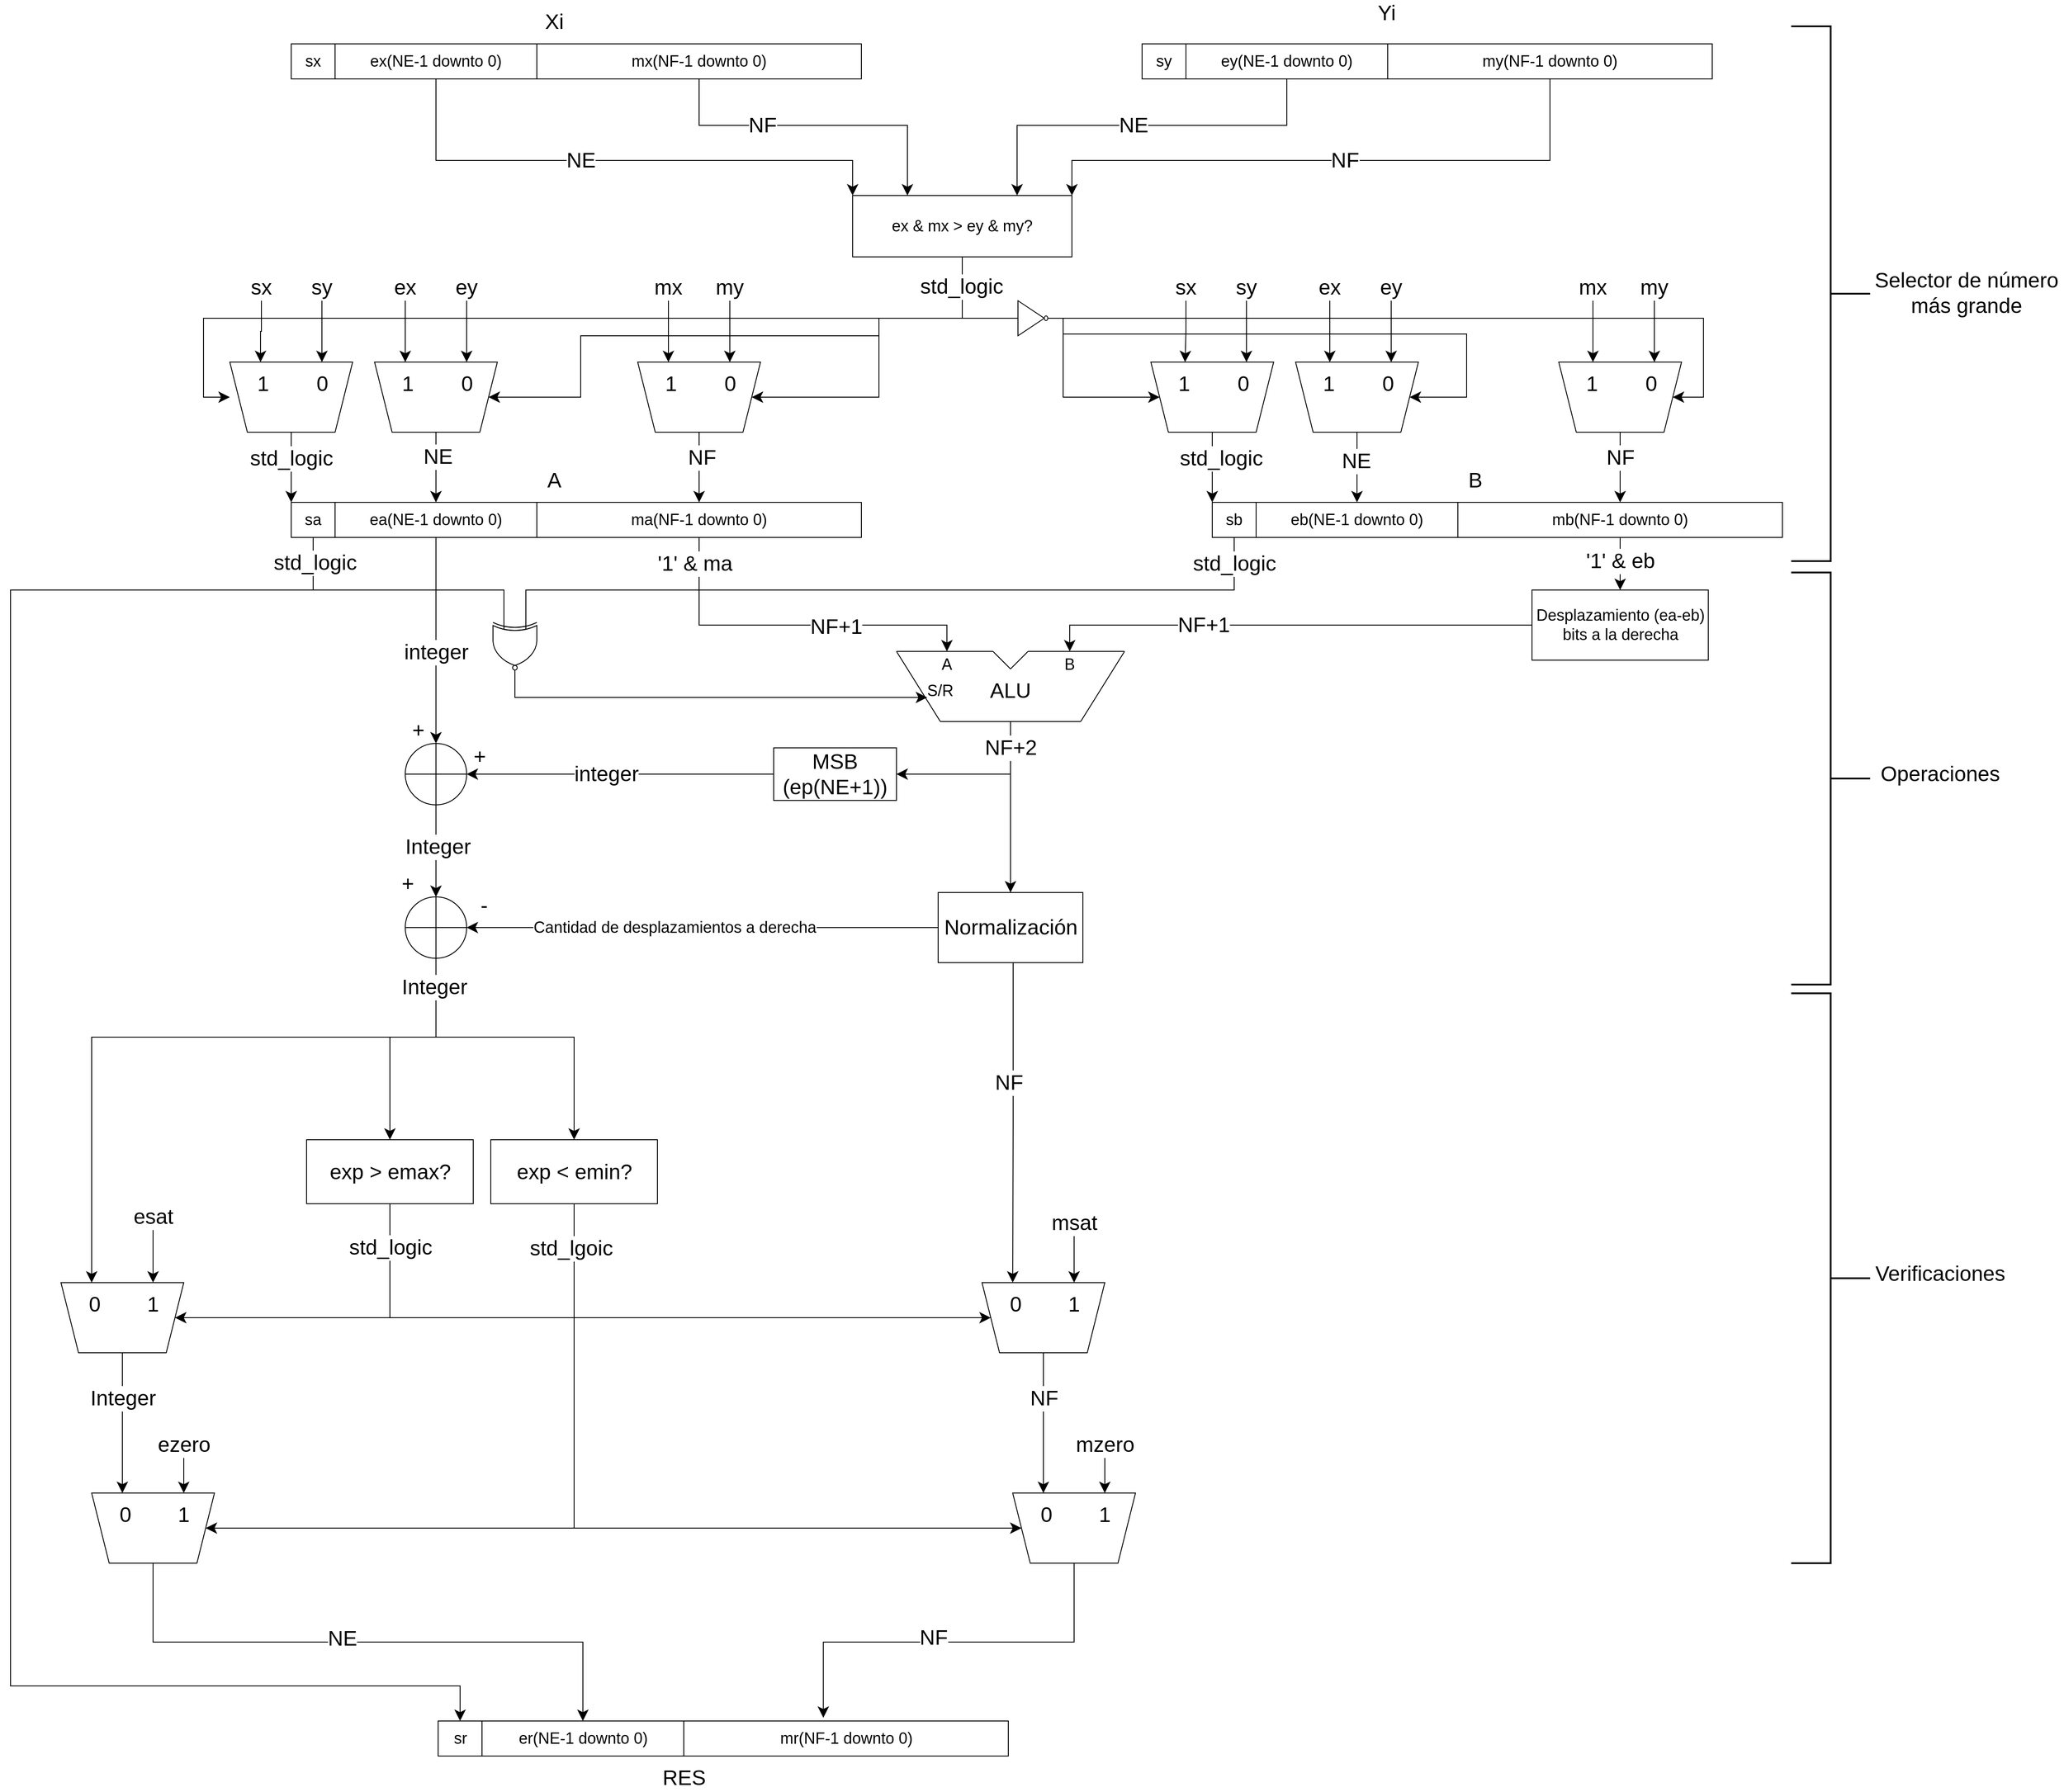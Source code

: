 <mxfile version="22.0.3" type="device">
  <diagram name="Página-1" id="DDjzZgyzundPX2K4wQA-">
    <mxGraphModel dx="2914" dy="1417" grid="1" gridSize="10" guides="1" tooltips="1" connect="1" arrows="1" fold="1" page="0" pageScale="1" pageWidth="1169" pageHeight="1654" math="0" shadow="0">
      <root>
        <mxCell id="0" />
        <mxCell id="1" parent="0" />
        <mxCell id="s6J-0aXVGavvy4Q5QUZE-1" value="" style="rounded=0;whiteSpace=wrap;html=1;" parent="1" vertex="1">
          <mxGeometry x="480" y="147" width="600" height="40" as="geometry" />
        </mxCell>
        <mxCell id="s6J-0aXVGavvy4Q5QUZE-2" value="&lt;font style=&quot;font-size: 18px;&quot;&gt;sx&lt;/font&gt;" style="rounded=0;whiteSpace=wrap;html=1;" parent="1" vertex="1">
          <mxGeometry x="430" y="147" width="50" height="40" as="geometry" />
        </mxCell>
        <mxCell id="s6J-0aXVGavvy4Q5QUZE-25" style="edgeStyle=orthogonalEdgeStyle;shape=connector;rounded=0;orthogonalLoop=1;jettySize=auto;html=1;entryX=0;entryY=0;entryDx=0;entryDy=0;labelBackgroundColor=default;strokeColor=default;align=center;verticalAlign=middle;fontFamily=Helvetica;fontSize=11;fontColor=default;endArrow=classic;endSize=10;" parent="1" source="s6J-0aXVGavvy4Q5QUZE-3" target="s6J-0aXVGavvy4Q5QUZE-18" edge="1">
          <mxGeometry relative="1" as="geometry">
            <Array as="points">
              <mxPoint x="595" y="280" />
              <mxPoint x="1070" y="280" />
            </Array>
          </mxGeometry>
        </mxCell>
        <mxCell id="s6J-0aXVGavvy4Q5QUZE-66" value="&lt;font style=&quot;font-size: 24px;&quot;&gt;NE&lt;/font&gt;" style="edgeLabel;html=1;align=center;verticalAlign=middle;resizable=0;points=[];fontSize=11;fontFamily=Helvetica;fontColor=default;" parent="s6J-0aXVGavvy4Q5QUZE-25" vertex="1" connectable="0">
          <mxGeometry x="-0.15" y="8" relative="1" as="geometry">
            <mxPoint x="-1" y="8" as="offset" />
          </mxGeometry>
        </mxCell>
        <mxCell id="s6J-0aXVGavvy4Q5QUZE-3" value="&lt;font style=&quot;font-size: 18px;&quot;&gt;ex(NE-1 downto 0)&lt;/font&gt;" style="rounded=0;whiteSpace=wrap;html=1;" parent="1" vertex="1">
          <mxGeometry x="480" y="147" width="230" height="40" as="geometry" />
        </mxCell>
        <mxCell id="s6J-0aXVGavvy4Q5QUZE-26" style="edgeStyle=orthogonalEdgeStyle;shape=connector;rounded=0;orthogonalLoop=1;jettySize=auto;html=1;entryX=0.25;entryY=0;entryDx=0;entryDy=0;labelBackgroundColor=default;strokeColor=default;align=center;verticalAlign=middle;fontFamily=Helvetica;fontSize=11;fontColor=default;endArrow=classic;endSize=10;" parent="1" source="s6J-0aXVGavvy4Q5QUZE-4" target="s6J-0aXVGavvy4Q5QUZE-18" edge="1">
          <mxGeometry relative="1" as="geometry">
            <Array as="points">
              <mxPoint x="895" y="240" />
              <mxPoint x="1133" y="240" />
            </Array>
          </mxGeometry>
        </mxCell>
        <mxCell id="s6J-0aXVGavvy4Q5QUZE-67" value="&lt;font style=&quot;font-size: 24px;&quot;&gt;NF&lt;/font&gt;" style="edgeLabel;html=1;align=center;verticalAlign=middle;resizable=0;points=[];fontSize=11;fontFamily=Helvetica;fontColor=default;" parent="s6J-0aXVGavvy4Q5QUZE-26" vertex="1" connectable="0">
          <mxGeometry x="-0.325" relative="1" as="geometry">
            <mxPoint as="offset" />
          </mxGeometry>
        </mxCell>
        <mxCell id="s6J-0aXVGavvy4Q5QUZE-4" value="&lt;font style=&quot;font-size: 18px;&quot;&gt;mx(NF-1 downto 0)&lt;/font&gt;" style="rounded=0;whiteSpace=wrap;html=1;" parent="1" vertex="1">
          <mxGeometry x="710" y="147" width="370" height="40" as="geometry" />
        </mxCell>
        <mxCell id="s6J-0aXVGavvy4Q5QUZE-5" value="" style="rounded=0;whiteSpace=wrap;html=1;" parent="1" vertex="1">
          <mxGeometry x="1450" y="147" width="600" height="40" as="geometry" />
        </mxCell>
        <mxCell id="s6J-0aXVGavvy4Q5QUZE-6" value="&lt;font style=&quot;font-size: 18px;&quot;&gt;sy&lt;/font&gt;" style="rounded=0;whiteSpace=wrap;html=1;" parent="1" vertex="1">
          <mxGeometry x="1400" y="147" width="50" height="40" as="geometry" />
        </mxCell>
        <mxCell id="s6J-0aXVGavvy4Q5QUZE-27" style="edgeStyle=orthogonalEdgeStyle;shape=connector;rounded=0;orthogonalLoop=1;jettySize=auto;html=1;entryX=0.75;entryY=0;entryDx=0;entryDy=0;labelBackgroundColor=default;strokeColor=default;align=center;verticalAlign=middle;fontFamily=Helvetica;fontSize=11;fontColor=default;endArrow=classic;endSize=10;" parent="1" source="s6J-0aXVGavvy4Q5QUZE-7" target="s6J-0aXVGavvy4Q5QUZE-18" edge="1">
          <mxGeometry relative="1" as="geometry">
            <Array as="points">
              <mxPoint x="1565" y="240" />
              <mxPoint x="1258" y="240" />
            </Array>
          </mxGeometry>
        </mxCell>
        <mxCell id="s6J-0aXVGavvy4Q5QUZE-68" value="&lt;font style=&quot;font-size: 24px;&quot;&gt;NE&lt;/font&gt;" style="edgeLabel;html=1;align=center;verticalAlign=middle;resizable=0;points=[];fontSize=11;fontFamily=Helvetica;fontColor=default;" parent="s6J-0aXVGavvy4Q5QUZE-27" vertex="1" connectable="0">
          <mxGeometry x="0.024" y="-6" relative="1" as="geometry">
            <mxPoint x="-3" y="6" as="offset" />
          </mxGeometry>
        </mxCell>
        <mxCell id="s6J-0aXVGavvy4Q5QUZE-7" value="&lt;font style=&quot;font-size: 18px;&quot;&gt;ey(NE-1 downto 0)&lt;/font&gt;" style="rounded=0;whiteSpace=wrap;html=1;" parent="1" vertex="1">
          <mxGeometry x="1450" y="147" width="230" height="40" as="geometry" />
        </mxCell>
        <mxCell id="s6J-0aXVGavvy4Q5QUZE-28" style="edgeStyle=orthogonalEdgeStyle;shape=connector;rounded=0;orthogonalLoop=1;jettySize=auto;html=1;entryX=1;entryY=0;entryDx=0;entryDy=0;labelBackgroundColor=default;strokeColor=default;align=center;verticalAlign=middle;fontFamily=Helvetica;fontSize=11;fontColor=default;endArrow=classic;endSize=10;" parent="1" source="s6J-0aXVGavvy4Q5QUZE-8" target="s6J-0aXVGavvy4Q5QUZE-18" edge="1">
          <mxGeometry relative="1" as="geometry">
            <Array as="points">
              <mxPoint x="1865" y="280" />
              <mxPoint x="1320" y="280" />
            </Array>
          </mxGeometry>
        </mxCell>
        <mxCell id="s6J-0aXVGavvy4Q5QUZE-69" value="&lt;font style=&quot;font-size: 24px;&quot;&gt;NF&lt;/font&gt;" style="edgeLabel;html=1;align=center;verticalAlign=middle;resizable=0;points=[];fontSize=11;fontFamily=Helvetica;fontColor=default;" parent="s6J-0aXVGavvy4Q5QUZE-28" vertex="1" connectable="0">
          <mxGeometry x="-0.07" y="9" relative="1" as="geometry">
            <mxPoint x="-12" y="-9" as="offset" />
          </mxGeometry>
        </mxCell>
        <mxCell id="s6J-0aXVGavvy4Q5QUZE-8" value="&lt;font style=&quot;font-size: 18px;&quot;&gt;my(NF-1 downto 0)&lt;/font&gt;" style="rounded=0;whiteSpace=wrap;html=1;" parent="1" vertex="1">
          <mxGeometry x="1680" y="147" width="370" height="40" as="geometry" />
        </mxCell>
        <mxCell id="s6J-0aXVGavvy4Q5QUZE-9" value="&lt;font style=&quot;font-size: 24px;&quot;&gt;Xi&lt;/font&gt;" style="text;html=1;strokeColor=none;fillColor=none;align=center;verticalAlign=middle;whiteSpace=wrap;rounded=0;fontSize=11;fontFamily=Helvetica;fontColor=default;" parent="1" vertex="1">
          <mxGeometry x="700" y="107" width="60" height="30" as="geometry" />
        </mxCell>
        <mxCell id="s6J-0aXVGavvy4Q5QUZE-10" value="&lt;span style=&quot;font-size: 24px;&quot;&gt;Yi&lt;/span&gt;" style="text;html=1;strokeColor=none;fillColor=none;align=center;verticalAlign=middle;whiteSpace=wrap;rounded=0;fontSize=11;fontFamily=Helvetica;fontColor=default;" parent="1" vertex="1">
          <mxGeometry x="1649" y="97" width="60" height="30" as="geometry" />
        </mxCell>
        <mxCell id="s6J-0aXVGavvy4Q5QUZE-73" style="edgeStyle=orthogonalEdgeStyle;shape=connector;rounded=0;orthogonalLoop=1;jettySize=auto;html=1;entryX=0;entryY=0.5;entryDx=0;entryDy=0;labelBackgroundColor=default;strokeColor=default;align=center;verticalAlign=middle;fontFamily=Helvetica;fontSize=11;fontColor=default;endArrow=classic;endSize=10;exitX=0.5;exitY=1;exitDx=0;exitDy=0;" parent="1" source="s6J-0aXVGavvy4Q5QUZE-18" target="s6J-0aXVGavvy4Q5QUZE-40" edge="1">
          <mxGeometry relative="1" as="geometry">
            <mxPoint x="1170" y="410" as="sourcePoint" />
            <Array as="points">
              <mxPoint x="1195" y="460" />
              <mxPoint x="1100" y="460" />
              <mxPoint x="1100" y="550" />
            </Array>
          </mxGeometry>
        </mxCell>
        <mxCell id="s6J-0aXVGavvy4Q5QUZE-74" style="edgeStyle=orthogonalEdgeStyle;shape=connector;rounded=0;orthogonalLoop=1;jettySize=auto;html=1;exitX=0.5;exitY=1;exitDx=0;exitDy=0;entryX=0;entryY=0.5;entryDx=0;entryDy=0;labelBackgroundColor=default;strokeColor=default;align=center;verticalAlign=middle;fontFamily=Helvetica;fontSize=11;fontColor=default;endArrow=classic;endSize=10;" parent="1" source="s6J-0aXVGavvy4Q5QUZE-18" target="s6J-0aXVGavvy4Q5QUZE-37" edge="1">
          <mxGeometry relative="1" as="geometry">
            <Array as="points">
              <mxPoint x="1195" y="460" />
              <mxPoint x="1100" y="460" />
              <mxPoint x="1100" y="480" />
              <mxPoint x="760" y="480" />
              <mxPoint x="760" y="550" />
            </Array>
          </mxGeometry>
        </mxCell>
        <mxCell id="s6J-0aXVGavvy4Q5QUZE-18" value="&lt;font style=&quot;font-size: 18px;&quot;&gt;ex &amp;amp; mx &amp;gt; ey &amp;amp; my?&lt;/font&gt;" style="rounded=0;whiteSpace=wrap;html=1;fontFamily=Helvetica;fontSize=11;fontColor=default;" parent="1" vertex="1">
          <mxGeometry x="1070" y="320" width="250" height="70" as="geometry" />
        </mxCell>
        <mxCell id="s6J-0aXVGavvy4Q5QUZE-44" style="edgeStyle=orthogonalEdgeStyle;shape=connector;rounded=0;orthogonalLoop=1;jettySize=auto;html=1;entryX=0;entryY=0;entryDx=0;entryDy=0;labelBackgroundColor=default;strokeColor=default;align=center;verticalAlign=middle;fontFamily=Helvetica;fontSize=11;fontColor=default;endArrow=classic;endSize=10;" parent="1" source="s6J-0aXVGavvy4Q5QUZE-29" target="s6J-0aXVGavvy4Q5QUZE-33" edge="1">
          <mxGeometry relative="1" as="geometry" />
        </mxCell>
        <mxCell id="s6J-0aXVGavvy4Q5QUZE-118" value="&lt;span style=&quot;font-size: 24px;&quot;&gt;std_logic&lt;/span&gt;" style="edgeLabel;html=1;align=center;verticalAlign=middle;resizable=0;points=[];fontSize=11;fontFamily=Helvetica;fontColor=default;" parent="s6J-0aXVGavvy4Q5QUZE-44" vertex="1" connectable="0">
          <mxGeometry x="-0.539" y="2" relative="1" as="geometry">
            <mxPoint x="-2" y="11" as="offset" />
          </mxGeometry>
        </mxCell>
        <mxCell id="s6J-0aXVGavvy4Q5QUZE-29" value="" style="shape=trapezoid;perimeter=trapezoidPerimeter;whiteSpace=wrap;html=1;fixedSize=1;rotation=-180;" parent="1" vertex="1">
          <mxGeometry x="360" y="510" width="140" height="80" as="geometry" />
        </mxCell>
        <mxCell id="s6J-0aXVGavvy4Q5QUZE-30" value="&lt;font style=&quot;font-size: 24px;&quot;&gt;1&lt;/font&gt;" style="text;html=1;strokeColor=none;fillColor=none;align=center;verticalAlign=middle;whiteSpace=wrap;rounded=0;fontSize=11;fontFamily=Helvetica;fontColor=default;" parent="1" vertex="1">
          <mxGeometry x="380" y="520" width="36" height="30" as="geometry" />
        </mxCell>
        <mxCell id="s6J-0aXVGavvy4Q5QUZE-31" value="&lt;font style=&quot;font-size: 24px;&quot;&gt;0&lt;/font&gt;" style="text;html=1;strokeColor=none;fillColor=none;align=center;verticalAlign=middle;whiteSpace=wrap;rounded=0;fontSize=11;fontFamily=Helvetica;fontColor=default;" parent="1" vertex="1">
          <mxGeometry x="447.5" y="520" width="35" height="30" as="geometry" />
        </mxCell>
        <mxCell id="s6J-0aXVGavvy4Q5QUZE-32" value="" style="rounded=0;whiteSpace=wrap;html=1;" parent="1" vertex="1">
          <mxGeometry x="480" y="670" width="600" height="40" as="geometry" />
        </mxCell>
        <mxCell id="s6J-0aXVGavvy4Q5QUZE-248" style="edgeStyle=orthogonalEdgeStyle;shape=connector;rounded=0;orthogonalLoop=1;jettySize=auto;html=1;entryX=0.5;entryY=0;entryDx=0;entryDy=0;labelBackgroundColor=default;strokeColor=default;align=center;verticalAlign=middle;fontFamily=Helvetica;fontSize=11;fontColor=default;endArrow=classic;endSize=10;" parent="1" source="s6J-0aXVGavvy4Q5QUZE-33" target="s6J-0aXVGavvy4Q5QUZE-211" edge="1">
          <mxGeometry relative="1" as="geometry">
            <Array as="points">
              <mxPoint x="455" y="770" />
              <mxPoint x="110" y="770" />
              <mxPoint x="110" y="2020" />
              <mxPoint x="623" y="2020" />
            </Array>
          </mxGeometry>
        </mxCell>
        <mxCell id="s6J-0aXVGavvy4Q5QUZE-33" value="&lt;font style=&quot;font-size: 18px;&quot;&gt;sa&lt;/font&gt;" style="rounded=0;whiteSpace=wrap;html=1;" parent="1" vertex="1">
          <mxGeometry x="430" y="670" width="50" height="40" as="geometry" />
        </mxCell>
        <mxCell id="s6J-0aXVGavvy4Q5QUZE-167" style="edgeStyle=orthogonalEdgeStyle;shape=connector;rounded=0;orthogonalLoop=1;jettySize=auto;html=1;exitX=0.5;exitY=1;exitDx=0;exitDy=0;labelBackgroundColor=default;strokeColor=default;align=center;verticalAlign=middle;fontFamily=Helvetica;fontSize=11;fontColor=default;endArrow=classic;endSize=10;entryX=0.5;entryY=0;entryDx=0;entryDy=0;entryPerimeter=0;" parent="1" source="s6J-0aXVGavvy4Q5QUZE-34" target="s6J-0aXVGavvy4Q5QUZE-176" edge="1">
          <mxGeometry relative="1" as="geometry">
            <mxPoint x="595" y="970" as="targetPoint" />
          </mxGeometry>
        </mxCell>
        <mxCell id="s6J-0aXVGavvy4Q5QUZE-179" value="&lt;font style=&quot;font-size: 24px;&quot;&gt;integer&lt;/font&gt;" style="edgeLabel;html=1;align=center;verticalAlign=middle;resizable=0;points=[];fontSize=11;fontFamily=Helvetica;fontColor=default;" parent="s6J-0aXVGavvy4Q5QUZE-167" vertex="1" connectable="0">
          <mxGeometry x="0.157" y="-3" relative="1" as="geometry">
            <mxPoint x="3" y="-5" as="offset" />
          </mxGeometry>
        </mxCell>
        <mxCell id="s6J-0aXVGavvy4Q5QUZE-34" value="&lt;font style=&quot;font-size: 18px;&quot;&gt;ea(NE-1 downto 0)&lt;/font&gt;" style="rounded=0;whiteSpace=wrap;html=1;" parent="1" vertex="1">
          <mxGeometry x="480" y="670" width="230" height="40" as="geometry" />
        </mxCell>
        <mxCell id="s6J-0aXVGavvy4Q5QUZE-149" style="edgeStyle=orthogonalEdgeStyle;shape=connector;rounded=0;orthogonalLoop=1;jettySize=auto;html=1;entryX=0.5;entryY=0;entryDx=0;entryDy=0;labelBackgroundColor=default;strokeColor=default;align=center;verticalAlign=middle;fontFamily=Helvetica;fontSize=11;fontColor=default;endArrow=classic;endSize=10;" parent="1" source="s6J-0aXVGavvy4Q5QUZE-35" target="s6J-0aXVGavvy4Q5QUZE-142" edge="1">
          <mxGeometry relative="1" as="geometry">
            <Array as="points">
              <mxPoint x="895" y="810" />
              <mxPoint x="1178" y="810" />
            </Array>
          </mxGeometry>
        </mxCell>
        <mxCell id="s6J-0aXVGavvy4Q5QUZE-150" value="&lt;font style=&quot;font-size: 24px;&quot;&gt;NF+1&lt;/font&gt;" style="edgeLabel;html=1;align=center;verticalAlign=middle;resizable=0;points=[];fontSize=11;fontFamily=Helvetica;fontColor=default;" parent="s6J-0aXVGavvy4Q5QUZE-149" vertex="1" connectable="0">
          <mxGeometry x="-0.15" y="-2" relative="1" as="geometry">
            <mxPoint x="80" as="offset" />
          </mxGeometry>
        </mxCell>
        <mxCell id="s6J-0aXVGavvy4Q5QUZE-161" value="&lt;font style=&quot;font-size: 24px;&quot;&gt;&#39;1&#39; &amp;amp; ma&lt;/font&gt;" style="edgeLabel;html=1;align=center;verticalAlign=middle;resizable=0;points=[];fontSize=11;fontFamily=Helvetica;fontColor=default;" parent="s6J-0aXVGavvy4Q5QUZE-149" vertex="1" connectable="0">
          <mxGeometry x="-0.894" y="2" relative="1" as="geometry">
            <mxPoint x="-7" y="8" as="offset" />
          </mxGeometry>
        </mxCell>
        <mxCell id="s6J-0aXVGavvy4Q5QUZE-35" value="&lt;font style=&quot;font-size: 18px;&quot;&gt;ma(NF-1 downto 0)&lt;/font&gt;" style="rounded=0;whiteSpace=wrap;html=1;" parent="1" vertex="1">
          <mxGeometry x="710" y="670" width="370" height="40" as="geometry" />
        </mxCell>
        <mxCell id="s6J-0aXVGavvy4Q5QUZE-36" value="&lt;span style=&quot;font-size: 24px;&quot;&gt;A&lt;/span&gt;" style="text;html=1;strokeColor=none;fillColor=none;align=center;verticalAlign=middle;whiteSpace=wrap;rounded=0;fontSize=11;fontFamily=Helvetica;fontColor=default;" parent="1" vertex="1">
          <mxGeometry x="700" y="630" width="60" height="30" as="geometry" />
        </mxCell>
        <mxCell id="s6J-0aXVGavvy4Q5QUZE-43" style="edgeStyle=orthogonalEdgeStyle;shape=connector;rounded=0;orthogonalLoop=1;jettySize=auto;html=1;exitX=0.5;exitY=0;exitDx=0;exitDy=0;entryX=0.5;entryY=0;entryDx=0;entryDy=0;labelBackgroundColor=default;strokeColor=default;align=center;verticalAlign=middle;fontFamily=Helvetica;fontSize=11;fontColor=default;endArrow=classic;endSize=10;" parent="1" source="s6J-0aXVGavvy4Q5QUZE-37" target="s6J-0aXVGavvy4Q5QUZE-34" edge="1">
          <mxGeometry relative="1" as="geometry" />
        </mxCell>
        <mxCell id="s6J-0aXVGavvy4Q5QUZE-119" value="&lt;font style=&quot;font-size: 24px;&quot;&gt;NE&lt;/font&gt;" style="edgeLabel;html=1;align=center;verticalAlign=middle;resizable=0;points=[];fontSize=11;fontFamily=Helvetica;fontColor=default;" parent="s6J-0aXVGavvy4Q5QUZE-43" vertex="1" connectable="0">
          <mxGeometry x="-0.314" y="2" relative="1" as="geometry">
            <mxPoint as="offset" />
          </mxGeometry>
        </mxCell>
        <mxCell id="s6J-0aXVGavvy4Q5QUZE-37" value="" style="shape=trapezoid;perimeter=trapezoidPerimeter;whiteSpace=wrap;html=1;fixedSize=1;rotation=-180;" parent="1" vertex="1">
          <mxGeometry x="525" y="510" width="140" height="80" as="geometry" />
        </mxCell>
        <mxCell id="s6J-0aXVGavvy4Q5QUZE-38" value="&lt;font style=&quot;font-size: 24px;&quot;&gt;1&lt;/font&gt;" style="text;html=1;strokeColor=none;fillColor=none;align=center;verticalAlign=middle;whiteSpace=wrap;rounded=0;fontSize=11;fontFamily=Helvetica;fontColor=default;" parent="1" vertex="1">
          <mxGeometry x="545" y="520" width="36" height="30" as="geometry" />
        </mxCell>
        <mxCell id="s6J-0aXVGavvy4Q5QUZE-39" value="&lt;font style=&quot;font-size: 24px;&quot;&gt;0&lt;/font&gt;" style="text;html=1;strokeColor=none;fillColor=none;align=center;verticalAlign=middle;whiteSpace=wrap;rounded=0;fontSize=11;fontFamily=Helvetica;fontColor=default;" parent="1" vertex="1">
          <mxGeometry x="612.5" y="520" width="35" height="30" as="geometry" />
        </mxCell>
        <mxCell id="s6J-0aXVGavvy4Q5QUZE-48" style="edgeStyle=orthogonalEdgeStyle;shape=connector;rounded=0;orthogonalLoop=1;jettySize=auto;html=1;entryX=0.5;entryY=0;entryDx=0;entryDy=0;labelBackgroundColor=default;strokeColor=default;align=center;verticalAlign=middle;fontFamily=Helvetica;fontSize=11;fontColor=default;endArrow=classic;endSize=10;" parent="1" source="s6J-0aXVGavvy4Q5QUZE-40" target="s6J-0aXVGavvy4Q5QUZE-35" edge="1">
          <mxGeometry relative="1" as="geometry" />
        </mxCell>
        <mxCell id="s6J-0aXVGavvy4Q5QUZE-120" value="&lt;font style=&quot;font-size: 24px;&quot;&gt;NF&lt;/font&gt;" style="edgeLabel;html=1;align=center;verticalAlign=middle;resizable=0;points=[];fontSize=11;fontFamily=Helvetica;fontColor=default;" parent="s6J-0aXVGavvy4Q5QUZE-48" vertex="1" connectable="0">
          <mxGeometry x="-0.279" y="3" relative="1" as="geometry">
            <mxPoint as="offset" />
          </mxGeometry>
        </mxCell>
        <mxCell id="s6J-0aXVGavvy4Q5QUZE-40" value="" style="shape=trapezoid;perimeter=trapezoidPerimeter;whiteSpace=wrap;html=1;fixedSize=1;rotation=-180;" parent="1" vertex="1">
          <mxGeometry x="825" y="510" width="140" height="80" as="geometry" />
        </mxCell>
        <mxCell id="s6J-0aXVGavvy4Q5QUZE-41" value="&lt;font style=&quot;font-size: 24px;&quot;&gt;1&lt;/font&gt;" style="text;html=1;strokeColor=none;fillColor=none;align=center;verticalAlign=middle;whiteSpace=wrap;rounded=0;fontSize=11;fontFamily=Helvetica;fontColor=default;" parent="1" vertex="1">
          <mxGeometry x="845" y="520" width="36" height="30" as="geometry" />
        </mxCell>
        <mxCell id="s6J-0aXVGavvy4Q5QUZE-42" value="&lt;font style=&quot;font-size: 24px;&quot;&gt;0&lt;/font&gt;" style="text;html=1;strokeColor=none;fillColor=none;align=center;verticalAlign=middle;whiteSpace=wrap;rounded=0;fontSize=11;fontFamily=Helvetica;fontColor=default;" parent="1" vertex="1">
          <mxGeometry x="912.5" y="520" width="35" height="30" as="geometry" />
        </mxCell>
        <mxCell id="s6J-0aXVGavvy4Q5QUZE-49" style="edgeStyle=orthogonalEdgeStyle;shape=connector;rounded=0;orthogonalLoop=1;jettySize=auto;html=1;entryX=0;entryY=0;entryDx=0;entryDy=0;labelBackgroundColor=default;strokeColor=default;align=center;verticalAlign=middle;fontFamily=Helvetica;fontSize=11;fontColor=default;endArrow=classic;endSize=10;" parent="1" source="s6J-0aXVGavvy4Q5QUZE-50" target="s6J-0aXVGavvy4Q5QUZE-54" edge="1">
          <mxGeometry relative="1" as="geometry" />
        </mxCell>
        <mxCell id="s6J-0aXVGavvy4Q5QUZE-121" value="&lt;font style=&quot;font-size: 24px;&quot;&gt;std_logic&lt;/font&gt;" style="edgeLabel;html=1;align=center;verticalAlign=middle;resizable=0;points=[];fontSize=11;fontFamily=Helvetica;fontColor=default;" parent="s6J-0aXVGavvy4Q5QUZE-49" vertex="1" connectable="0">
          <mxGeometry x="-0.291" y="-4" relative="1" as="geometry">
            <mxPoint x="14" y="1" as="offset" />
          </mxGeometry>
        </mxCell>
        <mxCell id="s6J-0aXVGavvy4Q5QUZE-50" value="" style="shape=trapezoid;perimeter=trapezoidPerimeter;whiteSpace=wrap;html=1;fixedSize=1;rotation=-180;" parent="1" vertex="1">
          <mxGeometry x="1410" y="510" width="140" height="80" as="geometry" />
        </mxCell>
        <mxCell id="s6J-0aXVGavvy4Q5QUZE-51" value="&lt;font style=&quot;font-size: 24px;&quot;&gt;1&lt;/font&gt;" style="text;html=1;strokeColor=none;fillColor=none;align=center;verticalAlign=middle;whiteSpace=wrap;rounded=0;fontSize=11;fontFamily=Helvetica;fontColor=default;" parent="1" vertex="1">
          <mxGeometry x="1430" y="520" width="36" height="30" as="geometry" />
        </mxCell>
        <mxCell id="s6J-0aXVGavvy4Q5QUZE-52" value="&lt;font style=&quot;font-size: 24px;&quot;&gt;0&lt;/font&gt;" style="text;html=1;strokeColor=none;fillColor=none;align=center;verticalAlign=middle;whiteSpace=wrap;rounded=0;fontSize=11;fontFamily=Helvetica;fontColor=default;" parent="1" vertex="1">
          <mxGeometry x="1497.5" y="520" width="35" height="30" as="geometry" />
        </mxCell>
        <mxCell id="s6J-0aXVGavvy4Q5QUZE-53" value="" style="rounded=0;whiteSpace=wrap;html=1;" parent="1" vertex="1">
          <mxGeometry x="1530" y="670" width="600" height="40" as="geometry" />
        </mxCell>
        <mxCell id="s6J-0aXVGavvy4Q5QUZE-152" style="edgeStyle=orthogonalEdgeStyle;shape=connector;rounded=0;orthogonalLoop=1;jettySize=auto;html=1;exitX=0.5;exitY=1;exitDx=0;exitDy=0;labelBackgroundColor=default;strokeColor=default;align=center;verticalAlign=middle;fontFamily=Helvetica;fontSize=11;fontColor=default;endArrow=none;endSize=10;entryX=0;entryY=0.25;entryDx=0;entryDy=0;entryPerimeter=0;endFill=0;" parent="1" source="s6J-0aXVGavvy4Q5QUZE-54" target="s6J-0aXVGavvy4Q5QUZE-153" edge="1">
          <mxGeometry relative="1" as="geometry">
            <mxPoint x="740" y="810" as="targetPoint" />
            <Array as="points">
              <mxPoint x="1505" y="770" />
              <mxPoint x="698" y="770" />
            </Array>
          </mxGeometry>
        </mxCell>
        <mxCell id="s6J-0aXVGavvy4Q5QUZE-252" value="&lt;font style=&quot;font-size: 24px;&quot;&gt;std_logic&lt;/font&gt;" style="edgeLabel;html=1;align=center;verticalAlign=middle;resizable=0;points=[];fontSize=11;fontFamily=Helvetica;fontColor=default;" parent="s6J-0aXVGavvy4Q5QUZE-152" vertex="1" connectable="0">
          <mxGeometry x="-0.934" relative="1" as="geometry">
            <mxPoint as="offset" />
          </mxGeometry>
        </mxCell>
        <mxCell id="s6J-0aXVGavvy4Q5QUZE-54" value="&lt;font style=&quot;font-size: 18px;&quot;&gt;sb&lt;/font&gt;" style="rounded=0;whiteSpace=wrap;html=1;" parent="1" vertex="1">
          <mxGeometry x="1480" y="670" width="50" height="40" as="geometry" />
        </mxCell>
        <mxCell id="s6J-0aXVGavvy4Q5QUZE-162" style="edgeStyle=orthogonalEdgeStyle;shape=connector;rounded=0;orthogonalLoop=1;jettySize=auto;html=1;entryX=0.5;entryY=0;entryDx=0;entryDy=0;labelBackgroundColor=default;strokeColor=default;align=center;verticalAlign=middle;fontFamily=Helvetica;fontSize=11;fontColor=default;endArrow=classic;endSize=10;exitX=0.5;exitY=1;exitDx=0;exitDy=0;" parent="1" source="s6J-0aXVGavvy4Q5QUZE-56" target="s6J-0aXVGavvy4Q5QUZE-156" edge="1">
          <mxGeometry relative="1" as="geometry">
            <mxPoint x="1920.533" y="750" as="sourcePoint" />
          </mxGeometry>
        </mxCell>
        <mxCell id="s6J-0aXVGavvy4Q5QUZE-163" value="&lt;font style=&quot;font-size: 24px;&quot;&gt;&#39;&lt;/font&gt;&lt;font style=&quot;font-size: 24px;&quot;&gt;1&#39; &amp;amp; eb&lt;/font&gt;" style="edgeLabel;html=1;align=center;verticalAlign=middle;resizable=0;points=[];fontSize=11;fontFamily=Helvetica;fontColor=default;" parent="s6J-0aXVGavvy4Q5QUZE-162" vertex="1" connectable="0">
          <mxGeometry x="-0.652" y="-2" relative="1" as="geometry">
            <mxPoint x="2" y="16" as="offset" />
          </mxGeometry>
        </mxCell>
        <mxCell id="s6J-0aXVGavvy4Q5QUZE-55" value="&lt;font style=&quot;font-size: 18px;&quot;&gt;eb(NE-1 downto 0)&lt;/font&gt;" style="rounded=0;whiteSpace=wrap;html=1;" parent="1" vertex="1">
          <mxGeometry x="1530" y="670" width="230" height="40" as="geometry" />
        </mxCell>
        <mxCell id="s6J-0aXVGavvy4Q5QUZE-56" value="&lt;font style=&quot;font-size: 18px;&quot;&gt;mb(NF-1 downto 0)&lt;/font&gt;" style="rounded=0;whiteSpace=wrap;html=1;" parent="1" vertex="1">
          <mxGeometry x="1760" y="670" width="370" height="40" as="geometry" />
        </mxCell>
        <mxCell id="s6J-0aXVGavvy4Q5QUZE-57" value="&lt;span style=&quot;font-size: 24px;&quot;&gt;B&lt;/span&gt;" style="text;html=1;strokeColor=none;fillColor=none;align=center;verticalAlign=middle;whiteSpace=wrap;rounded=0;fontSize=11;fontFamily=Helvetica;fontColor=default;" parent="1" vertex="1">
          <mxGeometry x="1750" y="630" width="60" height="30" as="geometry" />
        </mxCell>
        <mxCell id="s6J-0aXVGavvy4Q5QUZE-58" style="edgeStyle=orthogonalEdgeStyle;shape=connector;rounded=0;orthogonalLoop=1;jettySize=auto;html=1;exitX=0.5;exitY=0;exitDx=0;exitDy=0;entryX=0.5;entryY=0;entryDx=0;entryDy=0;labelBackgroundColor=default;strokeColor=default;align=center;verticalAlign=middle;fontFamily=Helvetica;fontSize=11;fontColor=default;endArrow=classic;endSize=10;" parent="1" source="s6J-0aXVGavvy4Q5QUZE-59" target="s6J-0aXVGavvy4Q5QUZE-55" edge="1">
          <mxGeometry relative="1" as="geometry" />
        </mxCell>
        <mxCell id="s6J-0aXVGavvy4Q5QUZE-122" value="&lt;font style=&quot;font-size: 24px;&quot;&gt;NE&lt;/font&gt;" style="edgeLabel;html=1;align=center;verticalAlign=middle;resizable=0;points=[];fontSize=11;fontFamily=Helvetica;fontColor=default;" parent="s6J-0aXVGavvy4Q5QUZE-58" vertex="1" connectable="0">
          <mxGeometry x="-0.191" y="-1" relative="1" as="geometry">
            <mxPoint as="offset" />
          </mxGeometry>
        </mxCell>
        <mxCell id="s6J-0aXVGavvy4Q5QUZE-59" value="" style="shape=trapezoid;perimeter=trapezoidPerimeter;whiteSpace=wrap;html=1;fixedSize=1;rotation=-180;" parent="1" vertex="1">
          <mxGeometry x="1575" y="510" width="140" height="80" as="geometry" />
        </mxCell>
        <mxCell id="s6J-0aXVGavvy4Q5QUZE-60" value="&lt;font style=&quot;font-size: 24px;&quot;&gt;1&lt;/font&gt;" style="text;html=1;strokeColor=none;fillColor=none;align=center;verticalAlign=middle;whiteSpace=wrap;rounded=0;fontSize=11;fontFamily=Helvetica;fontColor=default;" parent="1" vertex="1">
          <mxGeometry x="1595" y="520" width="36" height="30" as="geometry" />
        </mxCell>
        <mxCell id="s6J-0aXVGavvy4Q5QUZE-61" value="&lt;font style=&quot;font-size: 24px;&quot;&gt;0&lt;/font&gt;" style="text;html=1;strokeColor=none;fillColor=none;align=center;verticalAlign=middle;whiteSpace=wrap;rounded=0;fontSize=11;fontFamily=Helvetica;fontColor=default;" parent="1" vertex="1">
          <mxGeometry x="1662.5" y="520" width="35" height="30" as="geometry" />
        </mxCell>
        <mxCell id="s6J-0aXVGavvy4Q5QUZE-62" style="edgeStyle=orthogonalEdgeStyle;shape=connector;rounded=0;orthogonalLoop=1;jettySize=auto;html=1;entryX=0.5;entryY=0;entryDx=0;entryDy=0;labelBackgroundColor=default;strokeColor=default;align=center;verticalAlign=middle;fontFamily=Helvetica;fontSize=11;fontColor=default;endArrow=classic;endSize=10;" parent="1" source="s6J-0aXVGavvy4Q5QUZE-63" target="s6J-0aXVGavvy4Q5QUZE-56" edge="1">
          <mxGeometry relative="1" as="geometry" />
        </mxCell>
        <mxCell id="s6J-0aXVGavvy4Q5QUZE-123" value="&lt;font style=&quot;font-size: 24px;&quot;&gt;NF&lt;/font&gt;" style="edgeLabel;html=1;align=center;verticalAlign=middle;resizable=0;points=[];fontSize=11;fontFamily=Helvetica;fontColor=default;" parent="s6J-0aXVGavvy4Q5QUZE-62" vertex="1" connectable="0">
          <mxGeometry x="-0.369" y="3" relative="1" as="geometry">
            <mxPoint x="-3" y="4" as="offset" />
          </mxGeometry>
        </mxCell>
        <mxCell id="s6J-0aXVGavvy4Q5QUZE-63" value="" style="shape=trapezoid;perimeter=trapezoidPerimeter;whiteSpace=wrap;html=1;fixedSize=1;rotation=-180;" parent="1" vertex="1">
          <mxGeometry x="1875" y="510" width="140" height="80" as="geometry" />
        </mxCell>
        <mxCell id="s6J-0aXVGavvy4Q5QUZE-64" value="&lt;font style=&quot;font-size: 24px;&quot;&gt;1&lt;/font&gt;" style="text;html=1;strokeColor=none;fillColor=none;align=center;verticalAlign=middle;whiteSpace=wrap;rounded=0;fontSize=11;fontFamily=Helvetica;fontColor=default;" parent="1" vertex="1">
          <mxGeometry x="1895" y="520" width="36" height="30" as="geometry" />
        </mxCell>
        <mxCell id="s6J-0aXVGavvy4Q5QUZE-65" value="&lt;font style=&quot;font-size: 24px;&quot;&gt;0&lt;/font&gt;" style="text;html=1;strokeColor=none;fillColor=none;align=center;verticalAlign=middle;whiteSpace=wrap;rounded=0;fontSize=11;fontFamily=Helvetica;fontColor=default;" parent="1" vertex="1">
          <mxGeometry x="1962.5" y="520" width="35" height="30" as="geometry" />
        </mxCell>
        <mxCell id="s6J-0aXVGavvy4Q5QUZE-75" style="edgeStyle=orthogonalEdgeStyle;shape=connector;rounded=0;orthogonalLoop=1;jettySize=auto;html=1;entryX=1;entryY=0.5;entryDx=0;entryDy=0;entryPerimeter=0;labelBackgroundColor=default;strokeColor=default;align=center;verticalAlign=middle;fontFamily=Helvetica;fontSize=11;fontColor=default;endArrow=classic;endSize=10;" parent="1" target="s6J-0aXVGavvy4Q5QUZE-29" edge="1">
          <mxGeometry relative="1" as="geometry">
            <mxPoint x="1195" y="390" as="sourcePoint" />
            <Array as="points">
              <mxPoint x="1195" y="460" />
              <mxPoint x="330" y="460" />
              <mxPoint x="330" y="550" />
            </Array>
          </mxGeometry>
        </mxCell>
        <mxCell id="s6J-0aXVGavvy4Q5QUZE-78" style="edgeStyle=orthogonalEdgeStyle;shape=connector;rounded=0;orthogonalLoop=1;jettySize=auto;html=1;entryX=1;entryY=0.5;entryDx=0;entryDy=0;labelBackgroundColor=default;strokeColor=default;align=center;verticalAlign=middle;fontFamily=Helvetica;fontSize=11;fontColor=default;endArrow=classic;endSize=10;" parent="1" source="s6J-0aXVGavvy4Q5QUZE-76" target="s6J-0aXVGavvy4Q5QUZE-50" edge="1">
          <mxGeometry relative="1" as="geometry">
            <Array as="points">
              <mxPoint x="1310" y="460" />
              <mxPoint x="1310" y="550" />
            </Array>
          </mxGeometry>
        </mxCell>
        <mxCell id="s6J-0aXVGavvy4Q5QUZE-79" style="edgeStyle=orthogonalEdgeStyle;shape=connector;rounded=0;orthogonalLoop=1;jettySize=auto;html=1;exitX=1;exitY=0.5;exitDx=0;exitDy=0;exitPerimeter=0;entryX=0;entryY=0.5;entryDx=0;entryDy=0;labelBackgroundColor=default;strokeColor=default;align=center;verticalAlign=middle;fontFamily=Helvetica;fontSize=11;fontColor=default;endArrow=classic;endSize=10;" parent="1" source="s6J-0aXVGavvy4Q5QUZE-76" target="s6J-0aXVGavvy4Q5QUZE-59" edge="1">
          <mxGeometry relative="1" as="geometry">
            <Array as="points">
              <mxPoint x="1310" y="460" />
              <mxPoint x="1310" y="478" />
              <mxPoint x="1770" y="478" />
              <mxPoint x="1770" y="550" />
            </Array>
          </mxGeometry>
        </mxCell>
        <mxCell id="s6J-0aXVGavvy4Q5QUZE-80" style="edgeStyle=orthogonalEdgeStyle;shape=connector;rounded=0;orthogonalLoop=1;jettySize=auto;html=1;exitX=1;exitY=0.5;exitDx=0;exitDy=0;exitPerimeter=0;labelBackgroundColor=default;strokeColor=default;align=center;verticalAlign=middle;fontFamily=Helvetica;fontSize=11;fontColor=default;endArrow=classic;endSize=10;entryX=0;entryY=0.5;entryDx=0;entryDy=0;" parent="1" source="s6J-0aXVGavvy4Q5QUZE-76" target="s6J-0aXVGavvy4Q5QUZE-63" edge="1">
          <mxGeometry relative="1" as="geometry">
            <mxPoint x="2046.154" y="480" as="targetPoint" />
            <Array as="points">
              <mxPoint x="1245" y="460" />
              <mxPoint x="2040" y="460" />
              <mxPoint x="2040" y="550" />
            </Array>
          </mxGeometry>
        </mxCell>
        <mxCell id="s6J-0aXVGavvy4Q5QUZE-76" value="" style="verticalLabelPosition=bottom;shadow=0;dashed=0;align=center;html=1;verticalAlign=top;shape=mxgraph.electrical.logic_gates.inverter_2;fontFamily=Helvetica;fontSize=11;fontColor=default;rotation=0;" parent="1" vertex="1">
          <mxGeometry x="1250" y="440" width="50" height="40" as="geometry" />
        </mxCell>
        <mxCell id="s6J-0aXVGavvy4Q5QUZE-87" style="edgeStyle=orthogonalEdgeStyle;shape=connector;rounded=0;orthogonalLoop=1;jettySize=auto;html=1;entryX=0.75;entryY=1;entryDx=0;entryDy=0;labelBackgroundColor=default;strokeColor=default;align=center;verticalAlign=middle;fontFamily=Helvetica;fontSize=11;fontColor=default;endArrow=classic;endSize=10;" parent="1" source="s6J-0aXVGavvy4Q5QUZE-82" target="s6J-0aXVGavvy4Q5QUZE-29" edge="1">
          <mxGeometry relative="1" as="geometry" />
        </mxCell>
        <mxCell id="s6J-0aXVGavvy4Q5QUZE-82" value="&lt;span style=&quot;font-size: 24px;&quot;&gt;sx&lt;/span&gt;" style="text;html=1;strokeColor=none;fillColor=none;align=center;verticalAlign=middle;whiteSpace=wrap;rounded=0;fontSize=11;fontFamily=Helvetica;fontColor=default;" parent="1" vertex="1">
          <mxGeometry x="376" y="410" width="40" height="30" as="geometry" />
        </mxCell>
        <mxCell id="s6J-0aXVGavvy4Q5QUZE-89" style="edgeStyle=orthogonalEdgeStyle;shape=connector;rounded=0;orthogonalLoop=1;jettySize=auto;html=1;entryX=0.25;entryY=1;entryDx=0;entryDy=0;labelBackgroundColor=default;strokeColor=default;align=center;verticalAlign=middle;fontFamily=Helvetica;fontSize=11;fontColor=default;endArrow=classic;endSize=10;" parent="1" source="s6J-0aXVGavvy4Q5QUZE-88" target="s6J-0aXVGavvy4Q5QUZE-29" edge="1">
          <mxGeometry relative="1" as="geometry" />
        </mxCell>
        <mxCell id="s6J-0aXVGavvy4Q5QUZE-88" value="&lt;span style=&quot;font-size: 24px;&quot;&gt;sy&lt;/span&gt;" style="text;html=1;strokeColor=none;fillColor=none;align=center;verticalAlign=middle;whiteSpace=wrap;rounded=0;fontSize=11;fontFamily=Helvetica;fontColor=default;" parent="1" vertex="1">
          <mxGeometry x="445" y="410" width="40" height="30" as="geometry" />
        </mxCell>
        <mxCell id="s6J-0aXVGavvy4Q5QUZE-91" style="edgeStyle=orthogonalEdgeStyle;shape=connector;rounded=0;orthogonalLoop=1;jettySize=auto;html=1;entryX=0.75;entryY=1;entryDx=0;entryDy=0;labelBackgroundColor=default;strokeColor=default;align=center;verticalAlign=middle;fontFamily=Helvetica;fontSize=11;fontColor=default;endArrow=classic;endSize=10;" parent="1" source="s6J-0aXVGavvy4Q5QUZE-90" target="s6J-0aXVGavvy4Q5QUZE-37" edge="1">
          <mxGeometry relative="1" as="geometry" />
        </mxCell>
        <mxCell id="s6J-0aXVGavvy4Q5QUZE-90" value="&lt;span style=&quot;font-size: 24px;&quot;&gt;ex&lt;/span&gt;" style="text;html=1;strokeColor=none;fillColor=none;align=center;verticalAlign=middle;whiteSpace=wrap;rounded=0;fontSize=11;fontFamily=Helvetica;fontColor=default;" parent="1" vertex="1">
          <mxGeometry x="540" y="410" width="40" height="30" as="geometry" />
        </mxCell>
        <mxCell id="s6J-0aXVGavvy4Q5QUZE-93" style="edgeStyle=orthogonalEdgeStyle;shape=connector;rounded=0;orthogonalLoop=1;jettySize=auto;html=1;entryX=0.25;entryY=1;entryDx=0;entryDy=0;labelBackgroundColor=default;strokeColor=default;align=center;verticalAlign=middle;fontFamily=Helvetica;fontSize=11;fontColor=default;endArrow=classic;endSize=10;" parent="1" source="s6J-0aXVGavvy4Q5QUZE-92" target="s6J-0aXVGavvy4Q5QUZE-37" edge="1">
          <mxGeometry relative="1" as="geometry" />
        </mxCell>
        <mxCell id="s6J-0aXVGavvy4Q5QUZE-92" value="&lt;span style=&quot;font-size: 24px;&quot;&gt;ey&lt;/span&gt;" style="text;html=1;strokeColor=none;fillColor=none;align=center;verticalAlign=middle;whiteSpace=wrap;rounded=0;fontSize=11;fontFamily=Helvetica;fontColor=default;" parent="1" vertex="1">
          <mxGeometry x="610" y="410" width="40" height="30" as="geometry" />
        </mxCell>
        <mxCell id="s6J-0aXVGavvy4Q5QUZE-96" style="edgeStyle=orthogonalEdgeStyle;shape=connector;rounded=0;orthogonalLoop=1;jettySize=auto;html=1;entryX=0.75;entryY=1;entryDx=0;entryDy=0;labelBackgroundColor=default;strokeColor=default;align=center;verticalAlign=middle;fontFamily=Helvetica;fontSize=11;fontColor=default;endArrow=classic;endSize=10;" parent="1" source="s6J-0aXVGavvy4Q5QUZE-94" target="s6J-0aXVGavvy4Q5QUZE-40" edge="1">
          <mxGeometry relative="1" as="geometry" />
        </mxCell>
        <mxCell id="s6J-0aXVGavvy4Q5QUZE-94" value="&lt;span style=&quot;font-size: 24px;&quot;&gt;mx&lt;/span&gt;" style="text;html=1;strokeColor=none;fillColor=none;align=center;verticalAlign=middle;whiteSpace=wrap;rounded=0;fontSize=11;fontFamily=Helvetica;fontColor=default;" parent="1" vertex="1">
          <mxGeometry x="840" y="410" width="40" height="30" as="geometry" />
        </mxCell>
        <mxCell id="s6J-0aXVGavvy4Q5QUZE-97" style="edgeStyle=orthogonalEdgeStyle;shape=connector;rounded=0;orthogonalLoop=1;jettySize=auto;html=1;entryX=0.25;entryY=1;entryDx=0;entryDy=0;labelBackgroundColor=default;strokeColor=default;align=center;verticalAlign=middle;fontFamily=Helvetica;fontSize=11;fontColor=default;endArrow=classic;endSize=10;" parent="1" source="s6J-0aXVGavvy4Q5QUZE-95" target="s6J-0aXVGavvy4Q5QUZE-40" edge="1">
          <mxGeometry relative="1" as="geometry" />
        </mxCell>
        <mxCell id="s6J-0aXVGavvy4Q5QUZE-95" value="&lt;span style=&quot;font-size: 24px;&quot;&gt;my&lt;/span&gt;" style="text;html=1;strokeColor=none;fillColor=none;align=center;verticalAlign=middle;whiteSpace=wrap;rounded=0;fontSize=11;fontFamily=Helvetica;fontColor=default;" parent="1" vertex="1">
          <mxGeometry x="910" y="410" width="40" height="30" as="geometry" />
        </mxCell>
        <mxCell id="s6J-0aXVGavvy4Q5QUZE-104" style="edgeStyle=orthogonalEdgeStyle;shape=connector;rounded=0;orthogonalLoop=1;jettySize=auto;html=1;entryX=0.75;entryY=1;entryDx=0;entryDy=0;labelBackgroundColor=default;strokeColor=default;align=center;verticalAlign=middle;fontFamily=Helvetica;fontSize=11;fontColor=default;endArrow=classic;endSize=10;" parent="1" source="s6J-0aXVGavvy4Q5QUZE-105" edge="1">
          <mxGeometry relative="1" as="geometry">
            <mxPoint x="1449" y="510" as="targetPoint" />
          </mxGeometry>
        </mxCell>
        <mxCell id="s6J-0aXVGavvy4Q5QUZE-105" value="&lt;span style=&quot;font-size: 24px;&quot;&gt;sx&lt;/span&gt;" style="text;html=1;strokeColor=none;fillColor=none;align=center;verticalAlign=middle;whiteSpace=wrap;rounded=0;fontSize=11;fontFamily=Helvetica;fontColor=default;" parent="1" vertex="1">
          <mxGeometry x="1430" y="410" width="40" height="30" as="geometry" />
        </mxCell>
        <mxCell id="s6J-0aXVGavvy4Q5QUZE-106" style="edgeStyle=orthogonalEdgeStyle;shape=connector;rounded=0;orthogonalLoop=1;jettySize=auto;html=1;entryX=0.25;entryY=1;entryDx=0;entryDy=0;labelBackgroundColor=default;strokeColor=default;align=center;verticalAlign=middle;fontFamily=Helvetica;fontSize=11;fontColor=default;endArrow=classic;endSize=10;" parent="1" source="s6J-0aXVGavvy4Q5QUZE-107" edge="1">
          <mxGeometry relative="1" as="geometry">
            <mxPoint x="1519" y="510" as="targetPoint" />
          </mxGeometry>
        </mxCell>
        <mxCell id="s6J-0aXVGavvy4Q5QUZE-107" value="&lt;span style=&quot;font-size: 24px;&quot;&gt;sy&lt;/span&gt;" style="text;html=1;strokeColor=none;fillColor=none;align=center;verticalAlign=middle;whiteSpace=wrap;rounded=0;fontSize=11;fontFamily=Helvetica;fontColor=default;" parent="1" vertex="1">
          <mxGeometry x="1499" y="410" width="40" height="30" as="geometry" />
        </mxCell>
        <mxCell id="s6J-0aXVGavvy4Q5QUZE-108" style="edgeStyle=orthogonalEdgeStyle;shape=connector;rounded=0;orthogonalLoop=1;jettySize=auto;html=1;entryX=0.75;entryY=1;entryDx=0;entryDy=0;labelBackgroundColor=default;strokeColor=default;align=center;verticalAlign=middle;fontFamily=Helvetica;fontSize=11;fontColor=default;endArrow=classic;endSize=10;" parent="1" source="s6J-0aXVGavvy4Q5QUZE-109" edge="1">
          <mxGeometry relative="1" as="geometry">
            <mxPoint x="1614" y="510" as="targetPoint" />
          </mxGeometry>
        </mxCell>
        <mxCell id="s6J-0aXVGavvy4Q5QUZE-109" value="&lt;span style=&quot;font-size: 24px;&quot;&gt;ex&lt;/span&gt;" style="text;html=1;strokeColor=none;fillColor=none;align=center;verticalAlign=middle;whiteSpace=wrap;rounded=0;fontSize=11;fontFamily=Helvetica;fontColor=default;" parent="1" vertex="1">
          <mxGeometry x="1594" y="410" width="40" height="30" as="geometry" />
        </mxCell>
        <mxCell id="s6J-0aXVGavvy4Q5QUZE-110" style="edgeStyle=orthogonalEdgeStyle;shape=connector;rounded=0;orthogonalLoop=1;jettySize=auto;html=1;entryX=0.25;entryY=1;entryDx=0;entryDy=0;labelBackgroundColor=default;strokeColor=default;align=center;verticalAlign=middle;fontFamily=Helvetica;fontSize=11;fontColor=default;endArrow=classic;endSize=10;" parent="1" source="s6J-0aXVGavvy4Q5QUZE-111" edge="1">
          <mxGeometry relative="1" as="geometry">
            <mxPoint x="1684" y="510" as="targetPoint" />
          </mxGeometry>
        </mxCell>
        <mxCell id="s6J-0aXVGavvy4Q5QUZE-111" value="&lt;span style=&quot;font-size: 24px;&quot;&gt;ey&lt;/span&gt;" style="text;html=1;strokeColor=none;fillColor=none;align=center;verticalAlign=middle;whiteSpace=wrap;rounded=0;fontSize=11;fontFamily=Helvetica;fontColor=default;" parent="1" vertex="1">
          <mxGeometry x="1664" y="410" width="40" height="30" as="geometry" />
        </mxCell>
        <mxCell id="s6J-0aXVGavvy4Q5QUZE-112" style="edgeStyle=orthogonalEdgeStyle;shape=connector;rounded=0;orthogonalLoop=1;jettySize=auto;html=1;entryX=0.75;entryY=1;entryDx=0;entryDy=0;labelBackgroundColor=default;strokeColor=default;align=center;verticalAlign=middle;fontFamily=Helvetica;fontSize=11;fontColor=default;endArrow=classic;endSize=10;" parent="1" source="s6J-0aXVGavvy4Q5QUZE-113" edge="1">
          <mxGeometry relative="1" as="geometry">
            <mxPoint x="1914" y="510" as="targetPoint" />
          </mxGeometry>
        </mxCell>
        <mxCell id="s6J-0aXVGavvy4Q5QUZE-113" value="&lt;span style=&quot;font-size: 24px;&quot;&gt;mx&lt;/span&gt;" style="text;html=1;strokeColor=none;fillColor=none;align=center;verticalAlign=middle;whiteSpace=wrap;rounded=0;fontSize=11;fontFamily=Helvetica;fontColor=default;" parent="1" vertex="1">
          <mxGeometry x="1894" y="410" width="40" height="30" as="geometry" />
        </mxCell>
        <mxCell id="s6J-0aXVGavvy4Q5QUZE-114" style="edgeStyle=orthogonalEdgeStyle;shape=connector;rounded=0;orthogonalLoop=1;jettySize=auto;html=1;entryX=0.25;entryY=1;entryDx=0;entryDy=0;labelBackgroundColor=default;strokeColor=default;align=center;verticalAlign=middle;fontFamily=Helvetica;fontSize=11;fontColor=default;endArrow=classic;endSize=10;" parent="1" source="s6J-0aXVGavvy4Q5QUZE-115" edge="1">
          <mxGeometry relative="1" as="geometry">
            <mxPoint x="1984" y="510" as="targetPoint" />
          </mxGeometry>
        </mxCell>
        <mxCell id="s6J-0aXVGavvy4Q5QUZE-115" value="&lt;span style=&quot;font-size: 24px;&quot;&gt;my&lt;/span&gt;" style="text;html=1;strokeColor=none;fillColor=none;align=center;verticalAlign=middle;whiteSpace=wrap;rounded=0;fontSize=11;fontFamily=Helvetica;fontColor=default;" parent="1" vertex="1">
          <mxGeometry x="1964" y="410" width="40" height="30" as="geometry" />
        </mxCell>
        <mxCell id="s6J-0aXVGavvy4Q5QUZE-116" value="" style="strokeWidth=2;html=1;shape=mxgraph.flowchart.annotation_2;align=left;labelPosition=right;pointerEvents=1;fontFamily=Helvetica;fontSize=11;fontColor=default;rotation=-180;" parent="1" vertex="1">
          <mxGeometry x="2140" y="127" width="90" height="610" as="geometry" />
        </mxCell>
        <mxCell id="s6J-0aXVGavvy4Q5QUZE-117" value="&lt;font style=&quot;font-size: 24px;&quot;&gt;Selector de número &lt;br&gt;más grande&lt;/font&gt;" style="text;html=1;strokeColor=none;fillColor=none;align=center;verticalAlign=middle;whiteSpace=wrap;rounded=0;fontSize=11;fontFamily=Helvetica;fontColor=default;" parent="1" vertex="1">
          <mxGeometry x="2230" y="381" width="220" height="99" as="geometry" />
        </mxCell>
        <mxCell id="s6J-0aXVGavvy4Q5QUZE-124" style="edgeStyle=orthogonalEdgeStyle;shape=connector;rounded=0;orthogonalLoop=1;jettySize=auto;html=1;exitX=0.5;exitY=1;exitDx=0;exitDy=0;entryX=0;entryY=0.5;entryDx=0;entryDy=0;entryPerimeter=0;labelBackgroundColor=default;strokeColor=default;align=center;verticalAlign=middle;fontFamily=Helvetica;fontSize=11;fontColor=default;endArrow=none;endSize=10;endFill=0;" parent="1" source="s6J-0aXVGavvy4Q5QUZE-18" target="s6J-0aXVGavvy4Q5QUZE-76" edge="1">
          <mxGeometry relative="1" as="geometry" />
        </mxCell>
        <mxCell id="s6J-0aXVGavvy4Q5QUZE-166" value="&lt;font style=&quot;font-size: 24px;&quot;&gt;std_logic&lt;/font&gt;" style="edgeLabel;html=1;align=center;verticalAlign=middle;resizable=0;points=[];fontSize=11;fontFamily=Helvetica;fontColor=default;" parent="s6J-0aXVGavvy4Q5QUZE-124" vertex="1" connectable="0">
          <mxGeometry x="-0.481" y="-1" relative="1" as="geometry">
            <mxPoint y="1" as="offset" />
          </mxGeometry>
        </mxCell>
        <mxCell id="s6J-0aXVGavvy4Q5QUZE-132" value="" style="endArrow=none;html=1;rounded=0;labelBackgroundColor=default;strokeColor=default;align=center;verticalAlign=middle;fontFamily=Helvetica;fontSize=11;fontColor=default;endSize=10;shape=connector;" parent="1" edge="1">
          <mxGeometry width="50" height="50" relative="1" as="geometry">
            <mxPoint x="1170" y="920" as="sourcePoint" />
            <mxPoint x="1330" y="920" as="targetPoint" />
          </mxGeometry>
        </mxCell>
        <mxCell id="s6J-0aXVGavvy4Q5QUZE-134" value="" style="endArrow=none;html=1;rounded=0;labelBackgroundColor=default;strokeColor=default;align=center;verticalAlign=middle;fontFamily=Helvetica;fontSize=11;fontColor=default;endSize=10;shape=connector;" parent="1" edge="1">
          <mxGeometry width="50" height="50" relative="1" as="geometry">
            <mxPoint x="1330" y="920" as="sourcePoint" />
            <mxPoint x="1380" y="840" as="targetPoint" />
          </mxGeometry>
        </mxCell>
        <mxCell id="s6J-0aXVGavvy4Q5QUZE-135" value="" style="endArrow=none;html=1;rounded=0;labelBackgroundColor=default;strokeColor=default;align=center;verticalAlign=middle;fontFamily=Helvetica;fontSize=11;fontColor=default;endSize=10;shape=connector;" parent="1" edge="1">
          <mxGeometry width="50" height="50" relative="1" as="geometry">
            <mxPoint x="1170" y="920" as="sourcePoint" />
            <mxPoint x="1120" y="840" as="targetPoint" />
          </mxGeometry>
        </mxCell>
        <mxCell id="s6J-0aXVGavvy4Q5QUZE-136" value="" style="endArrow=none;html=1;rounded=0;labelBackgroundColor=default;strokeColor=default;align=center;verticalAlign=middle;fontFamily=Helvetica;fontSize=11;fontColor=default;endSize=10;shape=connector;" parent="1" edge="1">
          <mxGeometry width="50" height="50" relative="1" as="geometry">
            <mxPoint x="1120" y="840" as="sourcePoint" />
            <mxPoint x="1230" y="840" as="targetPoint" />
          </mxGeometry>
        </mxCell>
        <mxCell id="s6J-0aXVGavvy4Q5QUZE-137" value="" style="endArrow=none;html=1;rounded=0;labelBackgroundColor=default;strokeColor=default;align=center;verticalAlign=middle;fontFamily=Helvetica;fontSize=11;fontColor=default;endSize=10;shape=connector;" parent="1" edge="1">
          <mxGeometry width="50" height="50" relative="1" as="geometry">
            <mxPoint x="1270" y="840" as="sourcePoint" />
            <mxPoint x="1380" y="840" as="targetPoint" />
          </mxGeometry>
        </mxCell>
        <mxCell id="s6J-0aXVGavvy4Q5QUZE-140" value="" style="endArrow=none;html=1;rounded=0;labelBackgroundColor=default;strokeColor=default;align=center;verticalAlign=middle;fontFamily=Helvetica;fontSize=11;fontColor=default;endSize=10;shape=connector;" parent="1" edge="1">
          <mxGeometry width="50" height="50" relative="1" as="geometry">
            <mxPoint x="1250" y="860" as="sourcePoint" />
            <mxPoint x="1270" y="840" as="targetPoint" />
          </mxGeometry>
        </mxCell>
        <mxCell id="s6J-0aXVGavvy4Q5QUZE-141" value="" style="endArrow=none;html=1;rounded=0;labelBackgroundColor=default;strokeColor=default;align=center;verticalAlign=middle;fontFamily=Helvetica;fontSize=11;fontColor=default;endSize=10;shape=connector;" parent="1" edge="1">
          <mxGeometry width="50" height="50" relative="1" as="geometry">
            <mxPoint x="1230" y="840" as="sourcePoint" />
            <mxPoint x="1250" y="860" as="targetPoint" />
          </mxGeometry>
        </mxCell>
        <mxCell id="s6J-0aXVGavvy4Q5QUZE-142" value="&lt;font style=&quot;font-size: 18px;&quot;&gt;A&lt;/font&gt;" style="text;html=1;strokeColor=none;fillColor=none;align=center;verticalAlign=middle;whiteSpace=wrap;rounded=0;fontSize=11;fontFamily=Helvetica;fontColor=default;" parent="1" vertex="1">
          <mxGeometry x="1165" y="840" width="25" height="30" as="geometry" />
        </mxCell>
        <mxCell id="s6J-0aXVGavvy4Q5QUZE-144" value="&lt;font style=&quot;font-size: 18px;&quot;&gt;B&lt;/font&gt;" style="text;html=1;strokeColor=none;fillColor=none;align=center;verticalAlign=middle;whiteSpace=wrap;rounded=0;fontSize=11;fontFamily=Helvetica;fontColor=default;" parent="1" vertex="1">
          <mxGeometry x="1305" y="840" width="25" height="30" as="geometry" />
        </mxCell>
        <mxCell id="s6J-0aXVGavvy4Q5QUZE-145" value="&lt;font style=&quot;font-size: 24px;&quot;&gt;ALU&lt;/font&gt;" style="text;html=1;strokeColor=none;fillColor=none;align=center;verticalAlign=middle;whiteSpace=wrap;rounded=0;fontSize=11;fontFamily=Helvetica;fontColor=default;" parent="1" vertex="1">
          <mxGeometry x="1220" y="870" width="60" height="30" as="geometry" />
        </mxCell>
        <mxCell id="s6J-0aXVGavvy4Q5QUZE-148" value="&lt;font style=&quot;font-size: 18px;&quot;&gt;S/R&lt;/font&gt;" style="text;html=1;strokeColor=none;fillColor=none;align=center;verticalAlign=middle;whiteSpace=wrap;rounded=0;fontSize=11;fontFamily=Helvetica;fontColor=default;" parent="1" vertex="1">
          <mxGeometry x="1155" y="870" width="30" height="30" as="geometry" />
        </mxCell>
        <mxCell id="s6J-0aXVGavvy4Q5QUZE-155" style="edgeStyle=orthogonalEdgeStyle;shape=connector;rounded=0;orthogonalLoop=1;jettySize=auto;html=1;exitX=1;exitY=0.5;exitDx=0;exitDy=0;exitPerimeter=0;entryX=0;entryY=0.75;entryDx=0;entryDy=0;labelBackgroundColor=default;strokeColor=default;align=center;verticalAlign=middle;fontFamily=Helvetica;fontSize=11;fontColor=default;endArrow=classic;endSize=10;" parent="1" source="s6J-0aXVGavvy4Q5QUZE-153" target="s6J-0aXVGavvy4Q5QUZE-148" edge="1">
          <mxGeometry relative="1" as="geometry" />
        </mxCell>
        <mxCell id="s6J-0aXVGavvy4Q5QUZE-153" value="" style="verticalLabelPosition=bottom;shadow=0;dashed=0;align=center;html=1;verticalAlign=top;shape=mxgraph.electrical.logic_gates.logic_gate;operation=xor;negating=1;negSize=0.15;fontFamily=Helvetica;fontSize=11;fontColor=default;rotation=90;" parent="1" vertex="1">
          <mxGeometry x="650" y="810" width="70" height="50" as="geometry" />
        </mxCell>
        <mxCell id="s6J-0aXVGavvy4Q5QUZE-154" style="edgeStyle=orthogonalEdgeStyle;shape=connector;rounded=0;orthogonalLoop=1;jettySize=auto;html=1;entryX=0;entryY=0.75;entryDx=0;entryDy=0;entryPerimeter=0;labelBackgroundColor=default;strokeColor=default;align=center;verticalAlign=middle;fontFamily=Helvetica;fontSize=11;fontColor=default;endArrow=none;endSize=10;endFill=0;" parent="1" source="s6J-0aXVGavvy4Q5QUZE-33" target="s6J-0aXVGavvy4Q5QUZE-153" edge="1">
          <mxGeometry relative="1" as="geometry">
            <Array as="points">
              <mxPoint x="455" y="770" />
              <mxPoint x="673" y="770" />
            </Array>
          </mxGeometry>
        </mxCell>
        <mxCell id="s6J-0aXVGavvy4Q5QUZE-251" value="&lt;font style=&quot;font-size: 24px;&quot;&gt;std_logic&lt;/font&gt;" style="edgeLabel;html=1;align=center;verticalAlign=middle;resizable=0;points=[];fontSize=11;fontFamily=Helvetica;fontColor=default;" parent="s6J-0aXVGavvy4Q5QUZE-154" vertex="1" connectable="0">
          <mxGeometry x="-0.811" y="2" relative="1" as="geometry">
            <mxPoint as="offset" />
          </mxGeometry>
        </mxCell>
        <mxCell id="s6J-0aXVGavvy4Q5QUZE-164" style="edgeStyle=orthogonalEdgeStyle;shape=connector;rounded=0;orthogonalLoop=1;jettySize=auto;html=1;exitX=0;exitY=0.5;exitDx=0;exitDy=0;entryX=0.5;entryY=0;entryDx=0;entryDy=0;labelBackgroundColor=default;strokeColor=default;align=center;verticalAlign=middle;fontFamily=Helvetica;fontSize=11;fontColor=default;endArrow=classic;endSize=10;" parent="1" source="s6J-0aXVGavvy4Q5QUZE-156" target="s6J-0aXVGavvy4Q5QUZE-144" edge="1">
          <mxGeometry relative="1" as="geometry">
            <Array as="points">
              <mxPoint x="1318" y="810" />
            </Array>
          </mxGeometry>
        </mxCell>
        <mxCell id="s6J-0aXVGavvy4Q5QUZE-165" value="&lt;font style=&quot;font-size: 24px;&quot;&gt;NF+1&lt;/font&gt;" style="edgeLabel;html=1;align=center;verticalAlign=middle;resizable=0;points=[];fontSize=11;fontFamily=Helvetica;fontColor=default;" parent="s6J-0aXVGavvy4Q5QUZE-164" vertex="1" connectable="0">
          <mxGeometry x="-0.153" relative="1" as="geometry">
            <mxPoint x="-139" as="offset" />
          </mxGeometry>
        </mxCell>
        <mxCell id="s6J-0aXVGavvy4Q5QUZE-156" value="&lt;font style=&quot;font-size: 18px;&quot;&gt;Desplazamiento (ea-eb) bits a la derecha&lt;/font&gt;" style="rounded=0;whiteSpace=wrap;html=1;fontFamily=Helvetica;fontSize=11;fontColor=default;" parent="1" vertex="1">
          <mxGeometry x="1844.5" y="770" width="201" height="80" as="geometry" />
        </mxCell>
        <mxCell id="s6J-0aXVGavvy4Q5QUZE-187" style="edgeStyle=orthogonalEdgeStyle;shape=connector;rounded=0;orthogonalLoop=1;jettySize=auto;html=1;labelBackgroundColor=default;strokeColor=default;align=center;verticalAlign=middle;fontFamily=Helvetica;fontSize=11;fontColor=default;endArrow=classic;endSize=10;entryX=1;entryY=0.5;entryDx=0;entryDy=0;entryPerimeter=0;" parent="1" source="s6J-0aXVGavvy4Q5QUZE-168" target="s6J-0aXVGavvy4Q5QUZE-184" edge="1">
          <mxGeometry relative="1" as="geometry">
            <mxPoint x="760.0" y="1155" as="targetPoint" />
          </mxGeometry>
        </mxCell>
        <mxCell id="s6J-0aXVGavvy4Q5QUZE-191" value="&lt;font style=&quot;font-size: 18px;&quot;&gt;Cantidad de desplazamientos a derecha&lt;/font&gt;" style="edgeLabel;html=1;align=center;verticalAlign=middle;resizable=0;points=[];fontSize=11;fontFamily=Helvetica;fontColor=default;" parent="s6J-0aXVGavvy4Q5QUZE-187" vertex="1" connectable="0">
          <mxGeometry x="0.118" relative="1" as="geometry">
            <mxPoint as="offset" />
          </mxGeometry>
        </mxCell>
        <mxCell id="s6J-0aXVGavvy4Q5QUZE-168" value="&lt;font style=&quot;font-size: 24px;&quot;&gt;Normalización&lt;/font&gt;" style="rounded=0;whiteSpace=wrap;html=1;fontFamily=Helvetica;fontSize=11;fontColor=default;" parent="1" vertex="1">
          <mxGeometry x="1167.5" y="1115" width="165" height="80" as="geometry" />
        </mxCell>
        <mxCell id="s6J-0aXVGavvy4Q5QUZE-169" value="" style="endArrow=classic;html=1;rounded=0;labelBackgroundColor=default;strokeColor=default;align=center;verticalAlign=middle;fontFamily=Helvetica;fontSize=11;fontColor=default;endSize=10;shape=connector;entryX=0.5;entryY=0;entryDx=0;entryDy=0;" parent="1" target="s6J-0aXVGavvy4Q5QUZE-168" edge="1">
          <mxGeometry width="50" height="50" relative="1" as="geometry">
            <mxPoint x="1250" y="920" as="sourcePoint" />
            <mxPoint x="1280" y="960" as="targetPoint" />
          </mxGeometry>
        </mxCell>
        <mxCell id="s6J-0aXVGavvy4Q5QUZE-170" value="&lt;font style=&quot;font-size: 24px;&quot;&gt;NF+2&lt;/font&gt;" style="edgeLabel;html=1;align=center;verticalAlign=middle;resizable=0;points=[];fontSize=11;fontFamily=Helvetica;fontColor=default;" parent="s6J-0aXVGavvy4Q5QUZE-169" vertex="1" connectable="0">
          <mxGeometry x="-0.223" y="-1" relative="1" as="geometry">
            <mxPoint x="1" y="-46" as="offset" />
          </mxGeometry>
        </mxCell>
        <mxCell id="s6J-0aXVGavvy4Q5QUZE-171" value="" style="endArrow=classic;html=1;rounded=0;labelBackgroundColor=default;strokeColor=default;align=center;verticalAlign=middle;fontFamily=Helvetica;fontSize=11;fontColor=default;endSize=10;shape=connector;entryX=1;entryY=0.5;entryDx=0;entryDy=0;" parent="1" target="s6J-0aXVGavvy4Q5QUZE-173" edge="1">
          <mxGeometry width="50" height="50" relative="1" as="geometry">
            <mxPoint x="1250" y="980" as="sourcePoint" />
            <mxPoint x="1140" y="980" as="targetPoint" />
          </mxGeometry>
        </mxCell>
        <mxCell id="s6J-0aXVGavvy4Q5QUZE-173" value="&lt;font style=&quot;font-size: 24px;&quot;&gt;MSB&lt;br&gt;(ep(NE+1))&lt;br&gt;&lt;/font&gt;" style="rounded=0;whiteSpace=wrap;html=1;fontFamily=Helvetica;fontSize=11;fontColor=default;" parent="1" vertex="1">
          <mxGeometry x="980" y="950" width="140" height="60" as="geometry" />
        </mxCell>
        <mxCell id="s6J-0aXVGavvy4Q5QUZE-176" value="" style="verticalLabelPosition=bottom;verticalAlign=top;html=1;shape=mxgraph.flowchart.summing_function;fontFamily=Helvetica;fontSize=11;fontColor=default;" parent="1" vertex="1">
          <mxGeometry x="560" y="945" width="70" height="70" as="geometry" />
        </mxCell>
        <mxCell id="s6J-0aXVGavvy4Q5QUZE-177" style="edgeStyle=orthogonalEdgeStyle;shape=connector;rounded=0;orthogonalLoop=1;jettySize=auto;html=1;entryX=1;entryY=0.5;entryDx=0;entryDy=0;entryPerimeter=0;labelBackgroundColor=default;strokeColor=default;align=center;verticalAlign=middle;fontFamily=Helvetica;fontSize=11;fontColor=default;endArrow=classic;endSize=10;" parent="1" source="s6J-0aXVGavvy4Q5QUZE-173" target="s6J-0aXVGavvy4Q5QUZE-176" edge="1">
          <mxGeometry relative="1" as="geometry" />
        </mxCell>
        <mxCell id="s6J-0aXVGavvy4Q5QUZE-178" value="&lt;span style=&quot;font-size: 24px;&quot;&gt;integer&lt;/span&gt;" style="edgeLabel;html=1;align=center;verticalAlign=middle;resizable=0;points=[];fontSize=11;fontFamily=Helvetica;fontColor=default;" parent="s6J-0aXVGavvy4Q5QUZE-177" vertex="1" connectable="0">
          <mxGeometry x="0.092" relative="1" as="geometry">
            <mxPoint as="offset" />
          </mxGeometry>
        </mxCell>
        <mxCell id="s6J-0aXVGavvy4Q5QUZE-180" value="&lt;font style=&quot;font-size: 24px;&quot;&gt;+&lt;/font&gt;" style="text;html=1;strokeColor=none;fillColor=none;align=center;verticalAlign=middle;whiteSpace=wrap;rounded=0;fontSize=11;fontFamily=Helvetica;fontColor=default;" parent="1" vertex="1">
          <mxGeometry x="560" y="915" width="30" height="30" as="geometry" />
        </mxCell>
        <mxCell id="s6J-0aXVGavvy4Q5QUZE-183" value="&lt;font style=&quot;font-size: 24px;&quot;&gt;+&lt;/font&gt;" style="text;html=1;strokeColor=none;fillColor=none;align=center;verticalAlign=middle;whiteSpace=wrap;rounded=0;fontSize=11;fontFamily=Helvetica;fontColor=default;" parent="1" vertex="1">
          <mxGeometry x="630" y="945" width="30" height="30" as="geometry" />
        </mxCell>
        <mxCell id="s6J-0aXVGavvy4Q5QUZE-241" style="edgeStyle=orthogonalEdgeStyle;shape=connector;rounded=0;orthogonalLoop=1;jettySize=auto;html=1;exitX=0.5;exitY=1;exitDx=0;exitDy=0;exitPerimeter=0;entryX=0.75;entryY=1;entryDx=0;entryDy=0;labelBackgroundColor=default;strokeColor=default;align=center;verticalAlign=middle;fontFamily=Helvetica;fontSize=11;fontColor=default;endArrow=classic;endSize=10;" parent="1" source="s6J-0aXVGavvy4Q5QUZE-184" target="s6J-0aXVGavvy4Q5QUZE-196" edge="1">
          <mxGeometry relative="1" as="geometry">
            <Array as="points">
              <mxPoint x="595" y="1280" />
              <mxPoint x="203" y="1280" />
            </Array>
          </mxGeometry>
        </mxCell>
        <mxCell id="s6J-0aXVGavvy4Q5QUZE-242" style="edgeStyle=orthogonalEdgeStyle;shape=connector;rounded=0;orthogonalLoop=1;jettySize=auto;html=1;entryX=0.5;entryY=0;entryDx=0;entryDy=0;labelBackgroundColor=default;strokeColor=default;align=center;verticalAlign=middle;fontFamily=Helvetica;fontSize=11;fontColor=default;endArrow=classic;endSize=10;" parent="1" source="s6J-0aXVGavvy4Q5QUZE-184" target="s6J-0aXVGavvy4Q5QUZE-193" edge="1">
          <mxGeometry relative="1" as="geometry">
            <Array as="points">
              <mxPoint x="595" y="1280" />
              <mxPoint x="543" y="1280" />
            </Array>
          </mxGeometry>
        </mxCell>
        <mxCell id="s6J-0aXVGavvy4Q5QUZE-243" style="edgeStyle=orthogonalEdgeStyle;shape=connector;rounded=0;orthogonalLoop=1;jettySize=auto;html=1;entryX=0.5;entryY=0;entryDx=0;entryDy=0;labelBackgroundColor=default;strokeColor=default;align=center;verticalAlign=middle;fontFamily=Helvetica;fontSize=11;fontColor=default;endArrow=classic;endSize=10;" parent="1" source="s6J-0aXVGavvy4Q5QUZE-184" target="s6J-0aXVGavvy4Q5QUZE-208" edge="1">
          <mxGeometry relative="1" as="geometry">
            <Array as="points">
              <mxPoint x="595" y="1280" />
              <mxPoint x="753" y="1280" />
            </Array>
          </mxGeometry>
        </mxCell>
        <mxCell id="s6J-0aXVGavvy4Q5QUZE-247" value="&lt;font style=&quot;font-size: 24px;&quot;&gt;I&lt;/font&gt;&lt;font style=&quot;font-size: 24px;&quot;&gt;nteger&lt;/font&gt;" style="edgeLabel;html=1;align=center;verticalAlign=middle;resizable=0;points=[];fontSize=11;fontFamily=Helvetica;fontColor=default;" parent="s6J-0aXVGavvy4Q5QUZE-243" vertex="1" connectable="0">
          <mxGeometry x="-0.818" y="-2" relative="1" as="geometry">
            <mxPoint as="offset" />
          </mxGeometry>
        </mxCell>
        <mxCell id="s6J-0aXVGavvy4Q5QUZE-184" value="" style="verticalLabelPosition=bottom;verticalAlign=top;html=1;shape=mxgraph.flowchart.summing_function;fontFamily=Helvetica;fontSize=11;fontColor=default;" parent="1" vertex="1">
          <mxGeometry x="560" y="1120" width="70" height="70" as="geometry" />
        </mxCell>
        <mxCell id="s6J-0aXVGavvy4Q5QUZE-185" value="&lt;font style=&quot;font-size: 24px;&quot;&gt;+&lt;/font&gt;" style="text;html=1;strokeColor=none;fillColor=none;align=center;verticalAlign=middle;whiteSpace=wrap;rounded=0;fontSize=11;fontFamily=Helvetica;fontColor=default;" parent="1" vertex="1">
          <mxGeometry x="548" y="1090" width="30" height="30" as="geometry" />
        </mxCell>
        <mxCell id="s6J-0aXVGavvy4Q5QUZE-186" value="&lt;font style=&quot;font-size: 24px;&quot;&gt;-&lt;/font&gt;" style="text;html=1;strokeColor=none;fillColor=none;align=center;verticalAlign=middle;whiteSpace=wrap;rounded=0;fontSize=11;fontFamily=Helvetica;fontColor=default;" parent="1" vertex="1">
          <mxGeometry x="635" y="1115" width="30" height="30" as="geometry" />
        </mxCell>
        <mxCell id="s6J-0aXVGavvy4Q5QUZE-188" style="edgeStyle=orthogonalEdgeStyle;shape=connector;rounded=0;orthogonalLoop=1;jettySize=auto;html=1;exitX=0.5;exitY=1;exitDx=0;exitDy=0;exitPerimeter=0;entryX=0.5;entryY=0;entryDx=0;entryDy=0;entryPerimeter=0;labelBackgroundColor=default;strokeColor=default;align=center;verticalAlign=middle;fontFamily=Helvetica;fontSize=11;fontColor=default;endArrow=classic;endSize=10;" parent="1" source="s6J-0aXVGavvy4Q5QUZE-176" target="s6J-0aXVGavvy4Q5QUZE-184" edge="1">
          <mxGeometry relative="1" as="geometry" />
        </mxCell>
        <mxCell id="s6J-0aXVGavvy4Q5QUZE-190" value="&lt;font style=&quot;font-size: 24px;&quot;&gt;Integer&lt;/font&gt;" style="edgeLabel;html=1;align=center;verticalAlign=middle;resizable=0;points=[];fontSize=11;fontFamily=Helvetica;fontColor=default;" parent="s6J-0aXVGavvy4Q5QUZE-188" vertex="1" connectable="0">
          <mxGeometry x="-0.092" y="2" relative="1" as="geometry">
            <mxPoint as="offset" />
          </mxGeometry>
        </mxCell>
        <mxCell id="s6J-0aXVGavvy4Q5QUZE-192" style="edgeStyle=orthogonalEdgeStyle;shape=connector;rounded=0;orthogonalLoop=1;jettySize=auto;html=1;entryX=1;entryY=0.5;entryDx=0;entryDy=0;labelBackgroundColor=default;strokeColor=default;align=center;verticalAlign=middle;fontFamily=Helvetica;fontSize=11;fontColor=default;endArrow=classic;endSize=10;" parent="1" source="s6J-0aXVGavvy4Q5QUZE-193" target="s6J-0aXVGavvy4Q5QUZE-225" edge="1">
          <mxGeometry relative="1" as="geometry">
            <Array as="points">
              <mxPoint x="542.5" y="1600" />
            </Array>
          </mxGeometry>
        </mxCell>
        <mxCell id="s6J-0aXVGavvy4Q5QUZE-193" value="&lt;font style=&quot;font-size: 24px;&quot;&gt;exp &amp;gt; emax?&lt;/font&gt;" style="rounded=0;whiteSpace=wrap;html=1;" parent="1" vertex="1">
          <mxGeometry x="447.5" y="1397" width="190" height="73" as="geometry" />
        </mxCell>
        <mxCell id="s6J-0aXVGavvy4Q5QUZE-194" style="edgeStyle=orthogonalEdgeStyle;shape=connector;rounded=0;orthogonalLoop=1;jettySize=auto;html=1;exitX=0.5;exitY=0;exitDx=0;exitDy=0;entryX=0.75;entryY=1;entryDx=0;entryDy=0;labelBackgroundColor=default;strokeColor=default;align=center;verticalAlign=middle;fontFamily=Helvetica;fontSize=11;fontColor=default;endArrow=classic;endSize=10;" parent="1" source="s6J-0aXVGavvy4Q5QUZE-196" target="s6J-0aXVGavvy4Q5QUZE-205" edge="1">
          <mxGeometry relative="1" as="geometry" />
        </mxCell>
        <mxCell id="s6J-0aXVGavvy4Q5QUZE-195" value="&lt;span style=&quot;font-size: 24px;&quot;&gt;Integer&lt;/span&gt;" style="edgeLabel;html=1;align=center;verticalAlign=middle;resizable=0;points=[];fontSize=11;fontFamily=Helvetica;fontColor=default;" parent="s6J-0aXVGavvy4Q5QUZE-194" vertex="1" connectable="0">
          <mxGeometry x="-0.097" y="-3" relative="1" as="geometry">
            <mxPoint x="3" y="-20" as="offset" />
          </mxGeometry>
        </mxCell>
        <mxCell id="s6J-0aXVGavvy4Q5QUZE-196" value="" style="shape=trapezoid;perimeter=trapezoidPerimeter;whiteSpace=wrap;html=1;fixedSize=1;rotation=-180;" parent="1" vertex="1">
          <mxGeometry x="167.5" y="1560" width="140" height="80" as="geometry" />
        </mxCell>
        <mxCell id="s6J-0aXVGavvy4Q5QUZE-197" style="edgeStyle=orthogonalEdgeStyle;shape=connector;rounded=0;orthogonalLoop=1;jettySize=auto;html=1;entryX=0;entryY=0.5;entryDx=0;entryDy=0;labelBackgroundColor=default;strokeColor=default;align=center;verticalAlign=middle;fontFamily=Helvetica;fontSize=11;fontColor=default;endArrow=classic;endSize=10;" parent="1" source="s6J-0aXVGavvy4Q5QUZE-193" target="s6J-0aXVGavvy4Q5QUZE-196" edge="1">
          <mxGeometry relative="1" as="geometry">
            <Array as="points">
              <mxPoint x="542.5" y="1600" />
            </Array>
          </mxGeometry>
        </mxCell>
        <mxCell id="s6J-0aXVGavvy4Q5QUZE-198" value="&lt;font style=&quot;font-size: 24px;&quot;&gt;std_logic&lt;/font&gt;" style="edgeLabel;html=1;align=center;verticalAlign=middle;resizable=0;points=[];fontSize=11;fontFamily=Helvetica;fontColor=default;" parent="s6J-0aXVGavvy4Q5QUZE-197" vertex="1" connectable="0">
          <mxGeometry x="-0.682" y="-1" relative="1" as="geometry">
            <mxPoint x="1" y="-10" as="offset" />
          </mxGeometry>
        </mxCell>
        <mxCell id="s6J-0aXVGavvy4Q5QUZE-199" style="edgeStyle=orthogonalEdgeStyle;shape=connector;rounded=0;orthogonalLoop=1;jettySize=auto;html=1;exitX=0.5;exitY=1;exitDx=0;exitDy=0;entryX=0.25;entryY=1;entryDx=0;entryDy=0;labelBackgroundColor=default;strokeColor=default;align=center;verticalAlign=middle;fontFamily=Helvetica;fontSize=11;fontColor=default;endArrow=classic;endSize=10;" parent="1" source="s6J-0aXVGavvy4Q5QUZE-200" target="s6J-0aXVGavvy4Q5QUZE-196" edge="1">
          <mxGeometry relative="1" as="geometry" />
        </mxCell>
        <mxCell id="s6J-0aXVGavvy4Q5QUZE-200" value="&lt;font style=&quot;font-size: 24px;&quot;&gt;esat&lt;/font&gt;" style="text;html=1;strokeColor=none;fillColor=none;align=center;verticalAlign=middle;whiteSpace=wrap;rounded=0;fontSize=11;fontFamily=Helvetica;fontColor=default;" parent="1" vertex="1">
          <mxGeometry x="242.5" y="1470" width="60" height="30" as="geometry" />
        </mxCell>
        <mxCell id="s6J-0aXVGavvy4Q5QUZE-201" value="&lt;font style=&quot;font-size: 24px;&quot;&gt;0&lt;/font&gt;" style="text;html=1;strokeColor=none;fillColor=none;align=center;verticalAlign=middle;whiteSpace=wrap;rounded=0;fontSize=11;fontFamily=Helvetica;fontColor=default;" parent="1" vertex="1">
          <mxGeometry x="187.5" y="1570" width="36" height="30" as="geometry" />
        </mxCell>
        <mxCell id="s6J-0aXVGavvy4Q5QUZE-202" value="&lt;font style=&quot;font-size: 24px;&quot;&gt;1&lt;/font&gt;" style="text;html=1;strokeColor=none;fillColor=none;align=center;verticalAlign=middle;whiteSpace=wrap;rounded=0;fontSize=11;fontFamily=Helvetica;fontColor=default;" parent="1" vertex="1">
          <mxGeometry x="255" y="1570" width="35" height="30" as="geometry" />
        </mxCell>
        <mxCell id="s6J-0aXVGavvy4Q5QUZE-203" style="edgeStyle=orthogonalEdgeStyle;shape=connector;rounded=0;orthogonalLoop=1;jettySize=auto;html=1;exitX=0.5;exitY=0;exitDx=0;exitDy=0;entryX=0.5;entryY=0;entryDx=0;entryDy=0;labelBackgroundColor=default;strokeColor=default;align=center;verticalAlign=middle;fontFamily=Helvetica;fontSize=11;fontColor=default;endArrow=classic;endSize=10;" parent="1" source="s6J-0aXVGavvy4Q5QUZE-205" target="s6J-0aXVGavvy4Q5QUZE-212" edge="1">
          <mxGeometry relative="1" as="geometry" />
        </mxCell>
        <mxCell id="s6J-0aXVGavvy4Q5QUZE-204" value="&lt;font style=&quot;font-size: 24px;&quot;&gt;NE&lt;/font&gt;" style="edgeLabel;html=1;align=center;verticalAlign=middle;resizable=0;points=[];fontSize=11;fontFamily=Helvetica;fontColor=default;" parent="s6J-0aXVGavvy4Q5QUZE-203" vertex="1" connectable="0">
          <mxGeometry x="-0.088" y="4" relative="1" as="geometry">
            <mxPoint as="offset" />
          </mxGeometry>
        </mxCell>
        <mxCell id="s6J-0aXVGavvy4Q5QUZE-205" value="" style="shape=trapezoid;perimeter=trapezoidPerimeter;whiteSpace=wrap;html=1;fixedSize=1;rotation=-180;" parent="1" vertex="1">
          <mxGeometry x="202.5" y="1800" width="140" height="80" as="geometry" />
        </mxCell>
        <mxCell id="s6J-0aXVGavvy4Q5QUZE-206" value="&lt;font style=&quot;font-size: 24px;&quot;&gt;0&lt;/font&gt;" style="text;html=1;strokeColor=none;fillColor=none;align=center;verticalAlign=middle;whiteSpace=wrap;rounded=0;fontSize=11;fontFamily=Helvetica;fontColor=default;" parent="1" vertex="1">
          <mxGeometry x="222.5" y="1810" width="36" height="30" as="geometry" />
        </mxCell>
        <mxCell id="s6J-0aXVGavvy4Q5QUZE-207" value="&lt;font style=&quot;font-size: 24px;&quot;&gt;1&lt;/font&gt;" style="text;html=1;strokeColor=none;fillColor=none;align=center;verticalAlign=middle;whiteSpace=wrap;rounded=0;fontSize=11;fontFamily=Helvetica;fontColor=default;" parent="1" vertex="1">
          <mxGeometry x="290" y="1810" width="35" height="30" as="geometry" />
        </mxCell>
        <mxCell id="s6J-0aXVGavvy4Q5QUZE-245" style="edgeStyle=orthogonalEdgeStyle;shape=connector;rounded=0;orthogonalLoop=1;jettySize=auto;html=1;exitX=0.5;exitY=1;exitDx=0;exitDy=0;labelBackgroundColor=default;strokeColor=default;align=center;verticalAlign=middle;fontFamily=Helvetica;fontSize=11;fontColor=default;endArrow=classic;endSize=10;entryX=1;entryY=0.5;entryDx=0;entryDy=0;" parent="1" source="s6J-0aXVGavvy4Q5QUZE-208" target="s6J-0aXVGavvy4Q5QUZE-230" edge="1">
          <mxGeometry relative="1" as="geometry">
            <mxPoint x="960" y="1860" as="targetPoint" />
            <Array as="points">
              <mxPoint x="753" y="1840" />
            </Array>
          </mxGeometry>
        </mxCell>
        <mxCell id="s6J-0aXVGavvy4Q5QUZE-246" value="&lt;font style=&quot;font-size: 24px;&quot;&gt;std_lgoic&lt;/font&gt;" style="edgeLabel;html=1;align=center;verticalAlign=middle;resizable=0;points=[];fontSize=11;fontFamily=Helvetica;fontColor=default;" parent="s6J-0aXVGavvy4Q5QUZE-245" vertex="1" connectable="0">
          <mxGeometry x="-0.882" y="-4" relative="1" as="geometry">
            <mxPoint y="-1" as="offset" />
          </mxGeometry>
        </mxCell>
        <mxCell id="s6J-0aXVGavvy4Q5QUZE-208" value="&lt;font style=&quot;font-size: 24px;&quot;&gt;exp &amp;lt; emin?&lt;/font&gt;" style="rounded=0;whiteSpace=wrap;html=1;" parent="1" vertex="1">
          <mxGeometry x="657.5" y="1397" width="190" height="73" as="geometry" />
        </mxCell>
        <mxCell id="s6J-0aXVGavvy4Q5QUZE-209" style="edgeStyle=orthogonalEdgeStyle;shape=connector;rounded=0;orthogonalLoop=1;jettySize=auto;html=1;entryX=0.25;entryY=1;entryDx=0;entryDy=0;labelBackgroundColor=default;strokeColor=default;align=center;verticalAlign=middle;fontFamily=Helvetica;fontSize=11;fontColor=default;endArrow=classic;endSize=10;" parent="1" source="s6J-0aXVGavvy4Q5QUZE-210" target="s6J-0aXVGavvy4Q5QUZE-205" edge="1">
          <mxGeometry relative="1" as="geometry" />
        </mxCell>
        <mxCell id="s6J-0aXVGavvy4Q5QUZE-210" value="&lt;font style=&quot;font-size: 24px;&quot;&gt;ezero&lt;/font&gt;" style="text;html=1;strokeColor=none;fillColor=none;align=center;verticalAlign=middle;whiteSpace=wrap;rounded=0;fontSize=11;fontFamily=Helvetica;fontColor=default;" parent="1" vertex="1">
          <mxGeometry x="277.5" y="1730" width="60" height="30" as="geometry" />
        </mxCell>
        <mxCell id="s6J-0aXVGavvy4Q5QUZE-211" value="&lt;font style=&quot;font-size: 18px;&quot;&gt;sr&lt;/font&gt;" style="rounded=0;whiteSpace=wrap;html=1;" parent="1" vertex="1">
          <mxGeometry x="597.5" y="2060" width="50" height="40" as="geometry" />
        </mxCell>
        <mxCell id="s6J-0aXVGavvy4Q5QUZE-212" value="&lt;font style=&quot;font-size: 18px;&quot;&gt;er(NE-1 downto 0)&lt;/font&gt;" style="rounded=0;whiteSpace=wrap;html=1;" parent="1" vertex="1">
          <mxGeometry x="647.5" y="2060" width="230" height="40" as="geometry" />
        </mxCell>
        <mxCell id="s6J-0aXVGavvy4Q5QUZE-213" value="&lt;font style=&quot;font-size: 18px;&quot;&gt;mr(NF-1 downto 0)&lt;/font&gt;" style="rounded=0;whiteSpace=wrap;html=1;" parent="1" vertex="1">
          <mxGeometry x="877.5" y="2060" width="370" height="40" as="geometry" />
        </mxCell>
        <mxCell id="s6J-0aXVGavvy4Q5QUZE-214" style="edgeStyle=orthogonalEdgeStyle;shape=connector;rounded=0;orthogonalLoop=1;jettySize=auto;html=1;entryX=0;entryY=0.5;entryDx=0;entryDy=0;labelBackgroundColor=default;strokeColor=default;align=center;verticalAlign=middle;fontFamily=Helvetica;fontSize=11;fontColor=default;endArrow=classic;endSize=10;exitX=1;exitY=0.5;exitDx=0;exitDy=0;" parent="1" source="s6J-0aXVGavvy4Q5QUZE-230" target="s6J-0aXVGavvy4Q5QUZE-205" edge="1">
          <mxGeometry relative="1" as="geometry">
            <Array as="points" />
            <mxPoint x="847.52" y="1765" as="sourcePoint" />
          </mxGeometry>
        </mxCell>
        <mxCell id="s6J-0aXVGavvy4Q5QUZE-223" style="edgeStyle=orthogonalEdgeStyle;shape=connector;rounded=0;orthogonalLoop=1;jettySize=auto;html=1;exitX=0.5;exitY=0;exitDx=0;exitDy=0;entryX=0.75;entryY=1;entryDx=0;entryDy=0;labelBackgroundColor=default;strokeColor=default;align=center;verticalAlign=middle;fontFamily=Helvetica;fontSize=11;fontColor=default;endArrow=classic;endSize=10;" parent="1" source="s6J-0aXVGavvy4Q5QUZE-225" target="s6J-0aXVGavvy4Q5QUZE-230" edge="1">
          <mxGeometry relative="1" as="geometry" />
        </mxCell>
        <mxCell id="s6J-0aXVGavvy4Q5QUZE-224" value="&lt;span style=&quot;font-size: 24px;&quot;&gt;NF&lt;/span&gt;" style="edgeLabel;html=1;align=center;verticalAlign=middle;resizable=0;points=[];fontSize=11;fontFamily=Helvetica;fontColor=default;" parent="s6J-0aXVGavvy4Q5QUZE-223" vertex="1" connectable="0">
          <mxGeometry x="-0.097" y="-3" relative="1" as="geometry">
            <mxPoint x="3" y="-20" as="offset" />
          </mxGeometry>
        </mxCell>
        <mxCell id="s6J-0aXVGavvy4Q5QUZE-225" value="" style="shape=trapezoid;perimeter=trapezoidPerimeter;whiteSpace=wrap;html=1;fixedSize=1;rotation=-180;" parent="1" vertex="1">
          <mxGeometry x="1217.5" y="1560" width="140" height="80" as="geometry" />
        </mxCell>
        <mxCell id="s6J-0aXVGavvy4Q5QUZE-226" style="edgeStyle=orthogonalEdgeStyle;shape=connector;rounded=0;orthogonalLoop=1;jettySize=auto;html=1;exitX=0.5;exitY=1;exitDx=0;exitDy=0;entryX=0.25;entryY=1;entryDx=0;entryDy=0;labelBackgroundColor=default;strokeColor=default;align=center;verticalAlign=middle;fontFamily=Helvetica;fontSize=11;fontColor=default;endArrow=classic;endSize=10;" parent="1" source="s6J-0aXVGavvy4Q5QUZE-227" target="s6J-0aXVGavvy4Q5QUZE-225" edge="1">
          <mxGeometry relative="1" as="geometry" />
        </mxCell>
        <mxCell id="s6J-0aXVGavvy4Q5QUZE-227" value="&lt;font style=&quot;font-size: 24px;&quot;&gt;msat&lt;/font&gt;" style="text;html=1;strokeColor=none;fillColor=none;align=center;verticalAlign=middle;whiteSpace=wrap;rounded=0;fontSize=11;fontFamily=Helvetica;fontColor=default;" parent="1" vertex="1">
          <mxGeometry x="1292.5" y="1477" width="60" height="30" as="geometry" />
        </mxCell>
        <mxCell id="s6J-0aXVGavvy4Q5QUZE-228" value="&lt;font style=&quot;font-size: 24px;&quot;&gt;0&lt;/font&gt;" style="text;html=1;strokeColor=none;fillColor=none;align=center;verticalAlign=middle;whiteSpace=wrap;rounded=0;fontSize=11;fontFamily=Helvetica;fontColor=default;" parent="1" vertex="1">
          <mxGeometry x="1237.5" y="1570" width="36" height="30" as="geometry" />
        </mxCell>
        <mxCell id="s6J-0aXVGavvy4Q5QUZE-229" value="&lt;font style=&quot;font-size: 24px;&quot;&gt;1&lt;/font&gt;" style="text;html=1;strokeColor=none;fillColor=none;align=center;verticalAlign=middle;whiteSpace=wrap;rounded=0;fontSize=11;fontFamily=Helvetica;fontColor=default;" parent="1" vertex="1">
          <mxGeometry x="1305" y="1570" width="35" height="30" as="geometry" />
        </mxCell>
        <mxCell id="s6J-0aXVGavvy4Q5QUZE-230" value="" style="shape=trapezoid;perimeter=trapezoidPerimeter;whiteSpace=wrap;html=1;fixedSize=1;rotation=-180;" parent="1" vertex="1">
          <mxGeometry x="1252.5" y="1800" width="140" height="80" as="geometry" />
        </mxCell>
        <mxCell id="s6J-0aXVGavvy4Q5QUZE-231" value="&lt;font style=&quot;font-size: 24px;&quot;&gt;0&lt;/font&gt;" style="text;html=1;strokeColor=none;fillColor=none;align=center;verticalAlign=middle;whiteSpace=wrap;rounded=0;fontSize=11;fontFamily=Helvetica;fontColor=default;" parent="1" vertex="1">
          <mxGeometry x="1272.5" y="1810" width="36" height="30" as="geometry" />
        </mxCell>
        <mxCell id="s6J-0aXVGavvy4Q5QUZE-232" value="&lt;font style=&quot;font-size: 24px;&quot;&gt;1&lt;/font&gt;" style="text;html=1;strokeColor=none;fillColor=none;align=center;verticalAlign=middle;whiteSpace=wrap;rounded=0;fontSize=11;fontFamily=Helvetica;fontColor=default;" parent="1" vertex="1">
          <mxGeometry x="1340" y="1810" width="35" height="30" as="geometry" />
        </mxCell>
        <mxCell id="s6J-0aXVGavvy4Q5QUZE-233" style="edgeStyle=orthogonalEdgeStyle;shape=connector;rounded=0;orthogonalLoop=1;jettySize=auto;html=1;entryX=0.25;entryY=1;entryDx=0;entryDy=0;labelBackgroundColor=default;strokeColor=default;align=center;verticalAlign=middle;fontFamily=Helvetica;fontSize=11;fontColor=default;endArrow=classic;endSize=10;" parent="1" source="s6J-0aXVGavvy4Q5QUZE-234" target="s6J-0aXVGavvy4Q5QUZE-230" edge="1">
          <mxGeometry relative="1" as="geometry" />
        </mxCell>
        <mxCell id="s6J-0aXVGavvy4Q5QUZE-234" value="&lt;font style=&quot;font-size: 24px;&quot;&gt;mzero&lt;/font&gt;" style="text;html=1;strokeColor=none;fillColor=none;align=center;verticalAlign=middle;whiteSpace=wrap;rounded=0;fontSize=11;fontFamily=Helvetica;fontColor=default;" parent="1" vertex="1">
          <mxGeometry x="1327.5" y="1730" width="60" height="30" as="geometry" />
        </mxCell>
        <mxCell id="s6J-0aXVGavvy4Q5QUZE-235" style="edgeStyle=orthogonalEdgeStyle;shape=connector;rounded=0;orthogonalLoop=1;jettySize=auto;html=1;exitX=0.5;exitY=1;exitDx=0;exitDy=0;entryX=0.75;entryY=1;entryDx=0;entryDy=0;labelBackgroundColor=default;strokeColor=default;align=center;verticalAlign=middle;fontFamily=Helvetica;fontSize=11;fontColor=default;endArrow=classic;endSize=10;" parent="1" source="s6J-0aXVGavvy4Q5QUZE-168" target="s6J-0aXVGavvy4Q5QUZE-225" edge="1">
          <mxGeometry relative="1" as="geometry">
            <mxPoint x="1245" y="1390" as="sourcePoint" />
            <Array as="points">
              <mxPoint x="1253" y="1195" />
              <mxPoint x="1253" y="1378" />
            </Array>
          </mxGeometry>
        </mxCell>
        <mxCell id="s6J-0aXVGavvy4Q5QUZE-236" value="&lt;span style=&quot;font-size: 24px;&quot;&gt;NF&lt;/span&gt;" style="edgeLabel;html=1;align=center;verticalAlign=middle;resizable=0;points=[];fontSize=11;fontFamily=Helvetica;fontColor=default;" parent="s6J-0aXVGavvy4Q5QUZE-235" vertex="1" connectable="0">
          <mxGeometry x="-0.244" y="-5" relative="1" as="geometry">
            <mxPoint as="offset" />
          </mxGeometry>
        </mxCell>
        <mxCell id="s6J-0aXVGavvy4Q5QUZE-238" style="edgeStyle=orthogonalEdgeStyle;shape=connector;rounded=0;orthogonalLoop=1;jettySize=auto;html=1;entryX=0.43;entryY=-0.092;entryDx=0;entryDy=0;entryPerimeter=0;labelBackgroundColor=default;strokeColor=default;align=center;verticalAlign=middle;fontFamily=Helvetica;fontSize=11;fontColor=default;endArrow=classic;endSize=10;" parent="1" source="s6J-0aXVGavvy4Q5QUZE-230" target="s6J-0aXVGavvy4Q5QUZE-213" edge="1">
          <mxGeometry relative="1" as="geometry">
            <Array as="points">
              <mxPoint x="1322.5" y="1970" />
              <mxPoint x="1036.5" y="1970" />
            </Array>
          </mxGeometry>
        </mxCell>
        <mxCell id="s6J-0aXVGavvy4Q5QUZE-239" value="&lt;font style=&quot;font-size: 24px;&quot;&gt;NF&lt;/font&gt;" style="edgeLabel;html=1;align=center;verticalAlign=middle;resizable=0;points=[];fontSize=11;fontFamily=Helvetica;fontColor=default;" parent="s6J-0aXVGavvy4Q5QUZE-238" vertex="1" connectable="0">
          <mxGeometry x="0.089" y="-6" relative="1" as="geometry">
            <mxPoint x="1" y="1" as="offset" />
          </mxGeometry>
        </mxCell>
        <mxCell id="s6J-0aXVGavvy4Q5QUZE-240" value="&lt;font style=&quot;font-size: 24px;&quot;&gt;RES&lt;/font&gt;" style="text;html=1;strokeColor=none;fillColor=none;align=center;verticalAlign=middle;whiteSpace=wrap;rounded=0;fontSize=11;fontFamily=Helvetica;fontColor=default;" parent="1" vertex="1">
          <mxGeometry x="847.5" y="2110" width="60" height="30" as="geometry" />
        </mxCell>
        <mxCell id="s6J-0aXVGavvy4Q5QUZE-253" value="" style="strokeWidth=2;html=1;shape=mxgraph.flowchart.annotation_2;align=left;labelPosition=right;pointerEvents=1;fontFamily=Helvetica;fontSize=11;fontColor=default;rotation=-180;" parent="1" vertex="1">
          <mxGeometry x="2140" y="750" width="90" height="470" as="geometry" />
        </mxCell>
        <mxCell id="s6J-0aXVGavvy4Q5QUZE-254" value="&lt;span style=&quot;font-size: 24px;&quot;&gt;Operaciones&lt;/span&gt;" style="text;html=1;strokeColor=none;fillColor=none;align=center;verticalAlign=middle;whiteSpace=wrap;rounded=0;fontSize=11;fontFamily=Helvetica;fontColor=default;" parent="1" vertex="1">
          <mxGeometry x="2200" y="930" width="220" height="99" as="geometry" />
        </mxCell>
        <mxCell id="s6J-0aXVGavvy4Q5QUZE-255" value="" style="strokeWidth=2;html=1;shape=mxgraph.flowchart.annotation_2;align=left;labelPosition=right;pointerEvents=1;fontFamily=Helvetica;fontSize=11;fontColor=default;rotation=-180;" parent="1" vertex="1">
          <mxGeometry x="2140" y="1230" width="90" height="650" as="geometry" />
        </mxCell>
        <mxCell id="s6J-0aXVGavvy4Q5QUZE-256" value="&lt;span style=&quot;font-size: 24px;&quot;&gt;Verificaciones&lt;/span&gt;" style="text;html=1;strokeColor=none;fillColor=none;align=center;verticalAlign=middle;whiteSpace=wrap;rounded=0;fontSize=11;fontFamily=Helvetica;fontColor=default;" parent="1" vertex="1">
          <mxGeometry x="2200" y="1500" width="220" height="99" as="geometry" />
        </mxCell>
      </root>
    </mxGraphModel>
  </diagram>
</mxfile>
